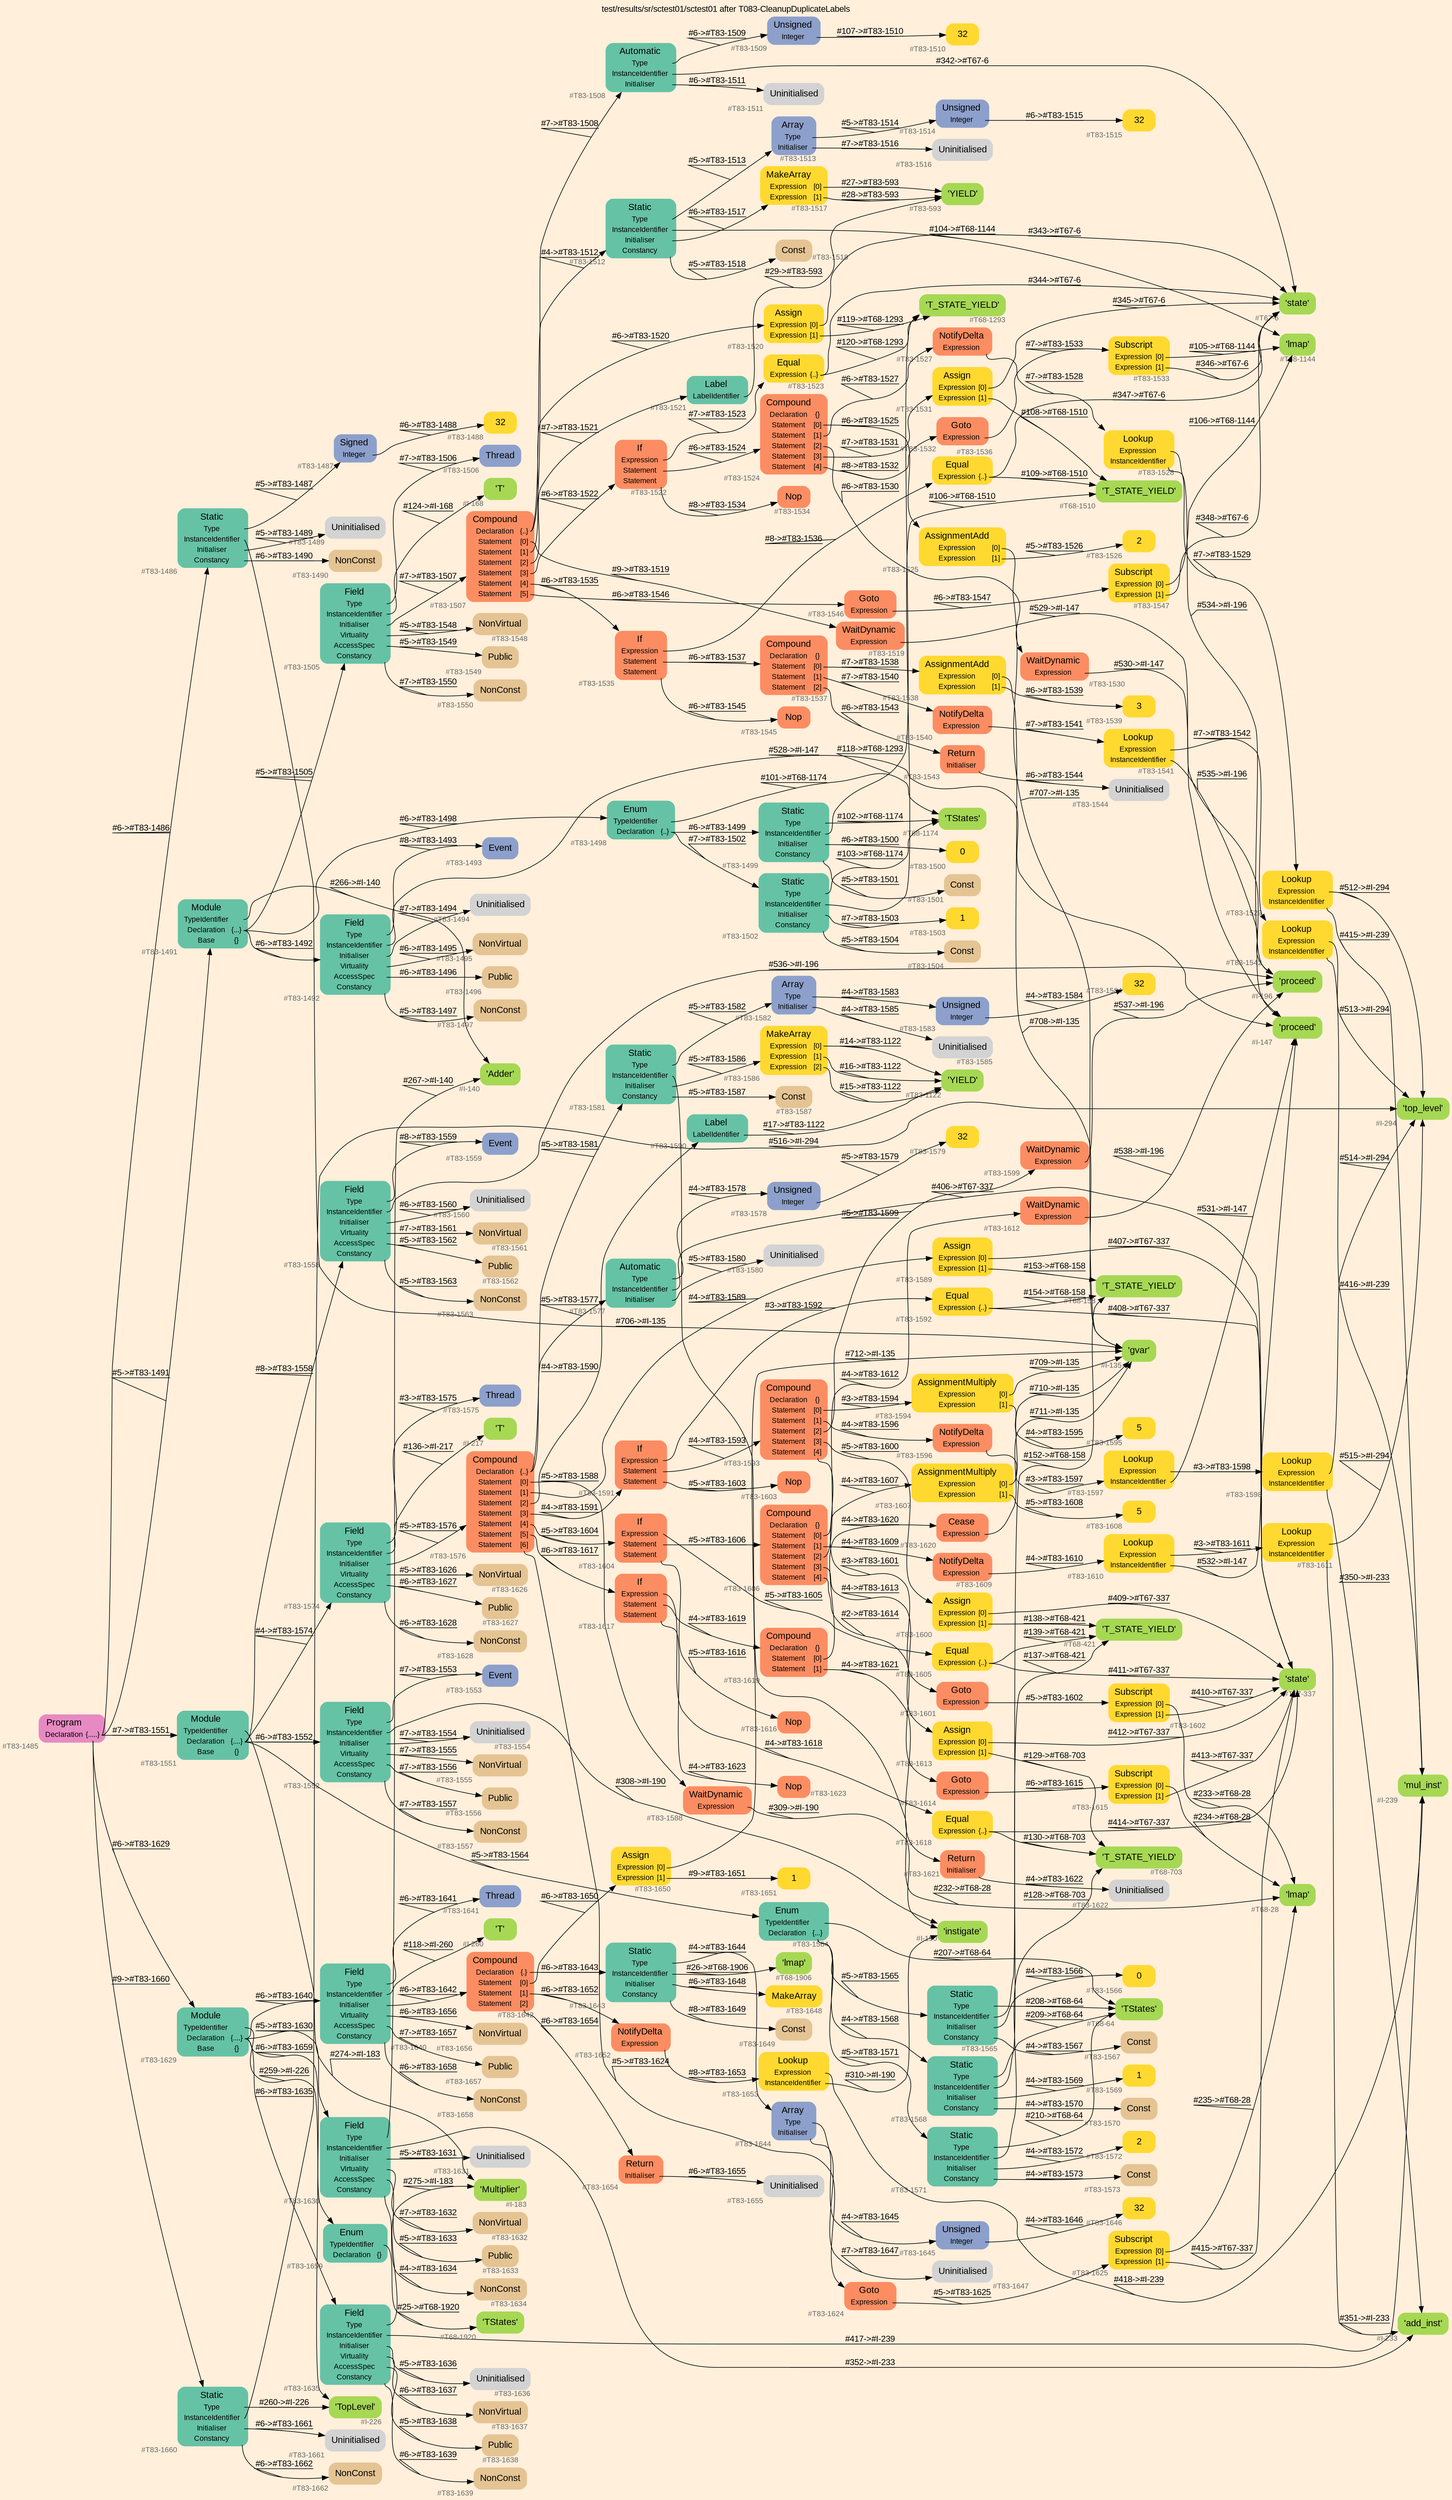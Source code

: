 digraph "test/results/sr/sctest01/sctest01 after T083-CleanupDuplicateLabels" {
label = "test/results/sr/sctest01/sctest01 after T083-CleanupDuplicateLabels"
labelloc = t
graph [
    rankdir = "LR"
    ranksep = 0.3
    bgcolor = antiquewhite1
    color = black
    fontcolor = black
    fontname = "Arial"
];
node [
    fontname = "Arial"
];
edge [
    fontname = "Arial"
];

// -------------------- node figure --------------------
// -------- block #T83-1485 ----------
"#T83-1485" [
    fillcolor = "/set28/4"
    xlabel = "#T83-1485"
    fontsize = "12"
    fontcolor = grey40
    shape = "plaintext"
    label = <<TABLE BORDER="0" CELLBORDER="0" CELLSPACING="0">
     <TR><TD><FONT COLOR="black" POINT-SIZE="15">Program</FONT></TD></TR>
     <TR><TD><FONT COLOR="black" POINT-SIZE="12">Declaration</FONT></TD><TD PORT="port0"><FONT COLOR="black" POINT-SIZE="12">{.....}</FONT></TD></TR>
    </TABLE>>
    style = "rounded,filled"
];

// -------- block #T83-1486 ----------
"#T83-1486" [
    fillcolor = "/set28/1"
    xlabel = "#T83-1486"
    fontsize = "12"
    fontcolor = grey40
    shape = "plaintext"
    label = <<TABLE BORDER="0" CELLBORDER="0" CELLSPACING="0">
     <TR><TD><FONT COLOR="black" POINT-SIZE="15">Static</FONT></TD></TR>
     <TR><TD><FONT COLOR="black" POINT-SIZE="12">Type</FONT></TD><TD PORT="port0"></TD></TR>
     <TR><TD><FONT COLOR="black" POINT-SIZE="12">InstanceIdentifier</FONT></TD><TD PORT="port1"></TD></TR>
     <TR><TD><FONT COLOR="black" POINT-SIZE="12">Initialiser</FONT></TD><TD PORT="port2"></TD></TR>
     <TR><TD><FONT COLOR="black" POINT-SIZE="12">Constancy</FONT></TD><TD PORT="port3"></TD></TR>
    </TABLE>>
    style = "rounded,filled"
];

// -------- block #T83-1487 ----------
"#T83-1487" [
    fillcolor = "/set28/3"
    xlabel = "#T83-1487"
    fontsize = "12"
    fontcolor = grey40
    shape = "plaintext"
    label = <<TABLE BORDER="0" CELLBORDER="0" CELLSPACING="0">
     <TR><TD><FONT COLOR="black" POINT-SIZE="15">Signed</FONT></TD></TR>
     <TR><TD><FONT COLOR="black" POINT-SIZE="12">Integer</FONT></TD><TD PORT="port0"></TD></TR>
    </TABLE>>
    style = "rounded,filled"
];

// -------- block #T83-1488 ----------
"#T83-1488" [
    fillcolor = "/set28/6"
    xlabel = "#T83-1488"
    fontsize = "12"
    fontcolor = grey40
    shape = "plaintext"
    label = <<TABLE BORDER="0" CELLBORDER="0" CELLSPACING="0">
     <TR><TD><FONT COLOR="black" POINT-SIZE="15">32</FONT></TD></TR>
    </TABLE>>
    style = "rounded,filled"
];

// -------- block #I-135 ----------
"#I-135" [
    fillcolor = "/set28/5"
    xlabel = "#I-135"
    fontsize = "12"
    fontcolor = grey40
    shape = "plaintext"
    label = <<TABLE BORDER="0" CELLBORDER="0" CELLSPACING="0">
     <TR><TD><FONT COLOR="black" POINT-SIZE="15">'gvar'</FONT></TD></TR>
    </TABLE>>
    style = "rounded,filled"
];

// -------- block #T83-1489 ----------
"#T83-1489" [
    xlabel = "#T83-1489"
    fontsize = "12"
    fontcolor = grey40
    shape = "plaintext"
    label = <<TABLE BORDER="0" CELLBORDER="0" CELLSPACING="0">
     <TR><TD><FONT COLOR="black" POINT-SIZE="15">Uninitialised</FONT></TD></TR>
    </TABLE>>
    style = "rounded,filled"
];

// -------- block #T83-1490 ----------
"#T83-1490" [
    fillcolor = "/set28/7"
    xlabel = "#T83-1490"
    fontsize = "12"
    fontcolor = grey40
    shape = "plaintext"
    label = <<TABLE BORDER="0" CELLBORDER="0" CELLSPACING="0">
     <TR><TD><FONT COLOR="black" POINT-SIZE="15">NonConst</FONT></TD></TR>
    </TABLE>>
    style = "rounded,filled"
];

// -------- block #T83-1491 ----------
"#T83-1491" [
    fillcolor = "/set28/1"
    xlabel = "#T83-1491"
    fontsize = "12"
    fontcolor = grey40
    shape = "plaintext"
    label = <<TABLE BORDER="0" CELLBORDER="0" CELLSPACING="0">
     <TR><TD><FONT COLOR="black" POINT-SIZE="15">Module</FONT></TD></TR>
     <TR><TD><FONT COLOR="black" POINT-SIZE="12">TypeIdentifier</FONT></TD><TD PORT="port0"></TD></TR>
     <TR><TD><FONT COLOR="black" POINT-SIZE="12">Declaration</FONT></TD><TD PORT="port1"><FONT COLOR="black" POINT-SIZE="12">{...}</FONT></TD></TR>
     <TR><TD><FONT COLOR="black" POINT-SIZE="12">Base</FONT></TD><TD PORT="port2"><FONT COLOR="black" POINT-SIZE="12">{}</FONT></TD></TR>
    </TABLE>>
    style = "rounded,filled"
];

// -------- block #I-140 ----------
"#I-140" [
    fillcolor = "/set28/5"
    xlabel = "#I-140"
    fontsize = "12"
    fontcolor = grey40
    shape = "plaintext"
    label = <<TABLE BORDER="0" CELLBORDER="0" CELLSPACING="0">
     <TR><TD><FONT COLOR="black" POINT-SIZE="15">'Adder'</FONT></TD></TR>
    </TABLE>>
    style = "rounded,filled"
];

// -------- block #T83-1492 ----------
"#T83-1492" [
    fillcolor = "/set28/1"
    xlabel = "#T83-1492"
    fontsize = "12"
    fontcolor = grey40
    shape = "plaintext"
    label = <<TABLE BORDER="0" CELLBORDER="0" CELLSPACING="0">
     <TR><TD><FONT COLOR="black" POINT-SIZE="15">Field</FONT></TD></TR>
     <TR><TD><FONT COLOR="black" POINT-SIZE="12">Type</FONT></TD><TD PORT="port0"></TD></TR>
     <TR><TD><FONT COLOR="black" POINT-SIZE="12">InstanceIdentifier</FONT></TD><TD PORT="port1"></TD></TR>
     <TR><TD><FONT COLOR="black" POINT-SIZE="12">Initialiser</FONT></TD><TD PORT="port2"></TD></TR>
     <TR><TD><FONT COLOR="black" POINT-SIZE="12">Virtuality</FONT></TD><TD PORT="port3"></TD></TR>
     <TR><TD><FONT COLOR="black" POINT-SIZE="12">AccessSpec</FONT></TD><TD PORT="port4"></TD></TR>
     <TR><TD><FONT COLOR="black" POINT-SIZE="12">Constancy</FONT></TD><TD PORT="port5"></TD></TR>
    </TABLE>>
    style = "rounded,filled"
];

// -------- block #T83-1493 ----------
"#T83-1493" [
    fillcolor = "/set28/3"
    xlabel = "#T83-1493"
    fontsize = "12"
    fontcolor = grey40
    shape = "plaintext"
    label = <<TABLE BORDER="0" CELLBORDER="0" CELLSPACING="0">
     <TR><TD><FONT COLOR="black" POINT-SIZE="15">Event</FONT></TD></TR>
    </TABLE>>
    style = "rounded,filled"
];

// -------- block #I-147 ----------
"#I-147" [
    fillcolor = "/set28/5"
    xlabel = "#I-147"
    fontsize = "12"
    fontcolor = grey40
    shape = "plaintext"
    label = <<TABLE BORDER="0" CELLBORDER="0" CELLSPACING="0">
     <TR><TD><FONT COLOR="black" POINT-SIZE="15">'proceed'</FONT></TD></TR>
    </TABLE>>
    style = "rounded,filled"
];

// -------- block #T83-1494 ----------
"#T83-1494" [
    xlabel = "#T83-1494"
    fontsize = "12"
    fontcolor = grey40
    shape = "plaintext"
    label = <<TABLE BORDER="0" CELLBORDER="0" CELLSPACING="0">
     <TR><TD><FONT COLOR="black" POINT-SIZE="15">Uninitialised</FONT></TD></TR>
    </TABLE>>
    style = "rounded,filled"
];

// -------- block #T83-1495 ----------
"#T83-1495" [
    fillcolor = "/set28/7"
    xlabel = "#T83-1495"
    fontsize = "12"
    fontcolor = grey40
    shape = "plaintext"
    label = <<TABLE BORDER="0" CELLBORDER="0" CELLSPACING="0">
     <TR><TD><FONT COLOR="black" POINT-SIZE="15">NonVirtual</FONT></TD></TR>
    </TABLE>>
    style = "rounded,filled"
];

// -------- block #T83-1496 ----------
"#T83-1496" [
    fillcolor = "/set28/7"
    xlabel = "#T83-1496"
    fontsize = "12"
    fontcolor = grey40
    shape = "plaintext"
    label = <<TABLE BORDER="0" CELLBORDER="0" CELLSPACING="0">
     <TR><TD><FONT COLOR="black" POINT-SIZE="15">Public</FONT></TD></TR>
    </TABLE>>
    style = "rounded,filled"
];

// -------- block #T83-1497 ----------
"#T83-1497" [
    fillcolor = "/set28/7"
    xlabel = "#T83-1497"
    fontsize = "12"
    fontcolor = grey40
    shape = "plaintext"
    label = <<TABLE BORDER="0" CELLBORDER="0" CELLSPACING="0">
     <TR><TD><FONT COLOR="black" POINT-SIZE="15">NonConst</FONT></TD></TR>
    </TABLE>>
    style = "rounded,filled"
];

// -------- block #T83-1498 ----------
"#T83-1498" [
    fillcolor = "/set28/1"
    xlabel = "#T83-1498"
    fontsize = "12"
    fontcolor = grey40
    shape = "plaintext"
    label = <<TABLE BORDER="0" CELLBORDER="0" CELLSPACING="0">
     <TR><TD><FONT COLOR="black" POINT-SIZE="15">Enum</FONT></TD></TR>
     <TR><TD><FONT COLOR="black" POINT-SIZE="12">TypeIdentifier</FONT></TD><TD PORT="port0"></TD></TR>
     <TR><TD><FONT COLOR="black" POINT-SIZE="12">Declaration</FONT></TD><TD PORT="port1"><FONT COLOR="black" POINT-SIZE="12">{..}</FONT></TD></TR>
    </TABLE>>
    style = "rounded,filled"
];

// -------- block #T68-1174 ----------
"#T68-1174" [
    fillcolor = "/set28/5"
    xlabel = "#T68-1174"
    fontsize = "12"
    fontcolor = grey40
    shape = "plaintext"
    label = <<TABLE BORDER="0" CELLBORDER="0" CELLSPACING="0">
     <TR><TD><FONT COLOR="black" POINT-SIZE="15">'TStates'</FONT></TD></TR>
    </TABLE>>
    style = "rounded,filled"
];

// -------- block #T83-1499 ----------
"#T83-1499" [
    fillcolor = "/set28/1"
    xlabel = "#T83-1499"
    fontsize = "12"
    fontcolor = grey40
    shape = "plaintext"
    label = <<TABLE BORDER="0" CELLBORDER="0" CELLSPACING="0">
     <TR><TD><FONT COLOR="black" POINT-SIZE="15">Static</FONT></TD></TR>
     <TR><TD><FONT COLOR="black" POINT-SIZE="12">Type</FONT></TD><TD PORT="port0"></TD></TR>
     <TR><TD><FONT COLOR="black" POINT-SIZE="12">InstanceIdentifier</FONT></TD><TD PORT="port1"></TD></TR>
     <TR><TD><FONT COLOR="black" POINT-SIZE="12">Initialiser</FONT></TD><TD PORT="port2"></TD></TR>
     <TR><TD><FONT COLOR="black" POINT-SIZE="12">Constancy</FONT></TD><TD PORT="port3"></TD></TR>
    </TABLE>>
    style = "rounded,filled"
];

// -------- block #T68-1293 ----------
"#T68-1293" [
    fillcolor = "/set28/5"
    xlabel = "#T68-1293"
    fontsize = "12"
    fontcolor = grey40
    shape = "plaintext"
    label = <<TABLE BORDER="0" CELLBORDER="0" CELLSPACING="0">
     <TR><TD><FONT COLOR="black" POINT-SIZE="15">'T_STATE_YIELD'</FONT></TD></TR>
    </TABLE>>
    style = "rounded,filled"
];

// -------- block #T83-1500 ----------
"#T83-1500" [
    fillcolor = "/set28/6"
    xlabel = "#T83-1500"
    fontsize = "12"
    fontcolor = grey40
    shape = "plaintext"
    label = <<TABLE BORDER="0" CELLBORDER="0" CELLSPACING="0">
     <TR><TD><FONT COLOR="black" POINT-SIZE="15">0</FONT></TD></TR>
    </TABLE>>
    style = "rounded,filled"
];

// -------- block #T83-1501 ----------
"#T83-1501" [
    fillcolor = "/set28/7"
    xlabel = "#T83-1501"
    fontsize = "12"
    fontcolor = grey40
    shape = "plaintext"
    label = <<TABLE BORDER="0" CELLBORDER="0" CELLSPACING="0">
     <TR><TD><FONT COLOR="black" POINT-SIZE="15">Const</FONT></TD></TR>
    </TABLE>>
    style = "rounded,filled"
];

// -------- block #T83-1502 ----------
"#T83-1502" [
    fillcolor = "/set28/1"
    xlabel = "#T83-1502"
    fontsize = "12"
    fontcolor = grey40
    shape = "plaintext"
    label = <<TABLE BORDER="0" CELLBORDER="0" CELLSPACING="0">
     <TR><TD><FONT COLOR="black" POINT-SIZE="15">Static</FONT></TD></TR>
     <TR><TD><FONT COLOR="black" POINT-SIZE="12">Type</FONT></TD><TD PORT="port0"></TD></TR>
     <TR><TD><FONT COLOR="black" POINT-SIZE="12">InstanceIdentifier</FONT></TD><TD PORT="port1"></TD></TR>
     <TR><TD><FONT COLOR="black" POINT-SIZE="12">Initialiser</FONT></TD><TD PORT="port2"></TD></TR>
     <TR><TD><FONT COLOR="black" POINT-SIZE="12">Constancy</FONT></TD><TD PORT="port3"></TD></TR>
    </TABLE>>
    style = "rounded,filled"
];

// -------- block #T68-1510 ----------
"#T68-1510" [
    fillcolor = "/set28/5"
    xlabel = "#T68-1510"
    fontsize = "12"
    fontcolor = grey40
    shape = "plaintext"
    label = <<TABLE BORDER="0" CELLBORDER="0" CELLSPACING="0">
     <TR><TD><FONT COLOR="black" POINT-SIZE="15">'T_STATE_YIELD'</FONT></TD></TR>
    </TABLE>>
    style = "rounded,filled"
];

// -------- block #T83-1503 ----------
"#T83-1503" [
    fillcolor = "/set28/6"
    xlabel = "#T83-1503"
    fontsize = "12"
    fontcolor = grey40
    shape = "plaintext"
    label = <<TABLE BORDER="0" CELLBORDER="0" CELLSPACING="0">
     <TR><TD><FONT COLOR="black" POINT-SIZE="15">1</FONT></TD></TR>
    </TABLE>>
    style = "rounded,filled"
];

// -------- block #T83-1504 ----------
"#T83-1504" [
    fillcolor = "/set28/7"
    xlabel = "#T83-1504"
    fontsize = "12"
    fontcolor = grey40
    shape = "plaintext"
    label = <<TABLE BORDER="0" CELLBORDER="0" CELLSPACING="0">
     <TR><TD><FONT COLOR="black" POINT-SIZE="15">Const</FONT></TD></TR>
    </TABLE>>
    style = "rounded,filled"
];

// -------- block #T83-1505 ----------
"#T83-1505" [
    fillcolor = "/set28/1"
    xlabel = "#T83-1505"
    fontsize = "12"
    fontcolor = grey40
    shape = "plaintext"
    label = <<TABLE BORDER="0" CELLBORDER="0" CELLSPACING="0">
     <TR><TD><FONT COLOR="black" POINT-SIZE="15">Field</FONT></TD></TR>
     <TR><TD><FONT COLOR="black" POINT-SIZE="12">Type</FONT></TD><TD PORT="port0"></TD></TR>
     <TR><TD><FONT COLOR="black" POINT-SIZE="12">InstanceIdentifier</FONT></TD><TD PORT="port1"></TD></TR>
     <TR><TD><FONT COLOR="black" POINT-SIZE="12">Initialiser</FONT></TD><TD PORT="port2"></TD></TR>
     <TR><TD><FONT COLOR="black" POINT-SIZE="12">Virtuality</FONT></TD><TD PORT="port3"></TD></TR>
     <TR><TD><FONT COLOR="black" POINT-SIZE="12">AccessSpec</FONT></TD><TD PORT="port4"></TD></TR>
     <TR><TD><FONT COLOR="black" POINT-SIZE="12">Constancy</FONT></TD><TD PORT="port5"></TD></TR>
    </TABLE>>
    style = "rounded,filled"
];

// -------- block #T83-1506 ----------
"#T83-1506" [
    fillcolor = "/set28/3"
    xlabel = "#T83-1506"
    fontsize = "12"
    fontcolor = grey40
    shape = "plaintext"
    label = <<TABLE BORDER="0" CELLBORDER="0" CELLSPACING="0">
     <TR><TD><FONT COLOR="black" POINT-SIZE="15">Thread</FONT></TD></TR>
    </TABLE>>
    style = "rounded,filled"
];

// -------- block #I-168 ----------
"#I-168" [
    fillcolor = "/set28/5"
    xlabel = "#I-168"
    fontsize = "12"
    fontcolor = grey40
    shape = "plaintext"
    label = <<TABLE BORDER="0" CELLBORDER="0" CELLSPACING="0">
     <TR><TD><FONT COLOR="black" POINT-SIZE="15">'T'</FONT></TD></TR>
    </TABLE>>
    style = "rounded,filled"
];

// -------- block #T83-1507 ----------
"#T83-1507" [
    fillcolor = "/set28/2"
    xlabel = "#T83-1507"
    fontsize = "12"
    fontcolor = grey40
    shape = "plaintext"
    label = <<TABLE BORDER="0" CELLBORDER="0" CELLSPACING="0">
     <TR><TD><FONT COLOR="black" POINT-SIZE="15">Compound</FONT></TD></TR>
     <TR><TD><FONT COLOR="black" POINT-SIZE="12">Declaration</FONT></TD><TD PORT="port0"><FONT COLOR="black" POINT-SIZE="12">{..}</FONT></TD></TR>
     <TR><TD><FONT COLOR="black" POINT-SIZE="12">Statement</FONT></TD><TD PORT="port1"><FONT COLOR="black" POINT-SIZE="12">[0]</FONT></TD></TR>
     <TR><TD><FONT COLOR="black" POINT-SIZE="12">Statement</FONT></TD><TD PORT="port2"><FONT COLOR="black" POINT-SIZE="12">[1]</FONT></TD></TR>
     <TR><TD><FONT COLOR="black" POINT-SIZE="12">Statement</FONT></TD><TD PORT="port3"><FONT COLOR="black" POINT-SIZE="12">[2]</FONT></TD></TR>
     <TR><TD><FONT COLOR="black" POINT-SIZE="12">Statement</FONT></TD><TD PORT="port4"><FONT COLOR="black" POINT-SIZE="12">[3]</FONT></TD></TR>
     <TR><TD><FONT COLOR="black" POINT-SIZE="12">Statement</FONT></TD><TD PORT="port5"><FONT COLOR="black" POINT-SIZE="12">[4]</FONT></TD></TR>
     <TR><TD><FONT COLOR="black" POINT-SIZE="12">Statement</FONT></TD><TD PORT="port6"><FONT COLOR="black" POINT-SIZE="12">[5]</FONT></TD></TR>
    </TABLE>>
    style = "rounded,filled"
];

// -------- block #T83-1508 ----------
"#T83-1508" [
    fillcolor = "/set28/1"
    xlabel = "#T83-1508"
    fontsize = "12"
    fontcolor = grey40
    shape = "plaintext"
    label = <<TABLE BORDER="0" CELLBORDER="0" CELLSPACING="0">
     <TR><TD><FONT COLOR="black" POINT-SIZE="15">Automatic</FONT></TD></TR>
     <TR><TD><FONT COLOR="black" POINT-SIZE="12">Type</FONT></TD><TD PORT="port0"></TD></TR>
     <TR><TD><FONT COLOR="black" POINT-SIZE="12">InstanceIdentifier</FONT></TD><TD PORT="port1"></TD></TR>
     <TR><TD><FONT COLOR="black" POINT-SIZE="12">Initialiser</FONT></TD><TD PORT="port2"></TD></TR>
    </TABLE>>
    style = "rounded,filled"
];

// -------- block #T83-1509 ----------
"#T83-1509" [
    fillcolor = "/set28/3"
    xlabel = "#T83-1509"
    fontsize = "12"
    fontcolor = grey40
    shape = "plaintext"
    label = <<TABLE BORDER="0" CELLBORDER="0" CELLSPACING="0">
     <TR><TD><FONT COLOR="black" POINT-SIZE="15">Unsigned</FONT></TD></TR>
     <TR><TD><FONT COLOR="black" POINT-SIZE="12">Integer</FONT></TD><TD PORT="port0"></TD></TR>
    </TABLE>>
    style = "rounded,filled"
];

// -------- block #T83-1510 ----------
"#T83-1510" [
    fillcolor = "/set28/6"
    xlabel = "#T83-1510"
    fontsize = "12"
    fontcolor = grey40
    shape = "plaintext"
    label = <<TABLE BORDER="0" CELLBORDER="0" CELLSPACING="0">
     <TR><TD><FONT COLOR="black" POINT-SIZE="15">32</FONT></TD></TR>
    </TABLE>>
    style = "rounded,filled"
];

// -------- block #T67-6 ----------
"#T67-6" [
    fillcolor = "/set28/5"
    xlabel = "#T67-6"
    fontsize = "12"
    fontcolor = grey40
    shape = "plaintext"
    label = <<TABLE BORDER="0" CELLBORDER="0" CELLSPACING="0">
     <TR><TD><FONT COLOR="black" POINT-SIZE="15">'state'</FONT></TD></TR>
    </TABLE>>
    style = "rounded,filled"
];

// -------- block #T83-1511 ----------
"#T83-1511" [
    xlabel = "#T83-1511"
    fontsize = "12"
    fontcolor = grey40
    shape = "plaintext"
    label = <<TABLE BORDER="0" CELLBORDER="0" CELLSPACING="0">
     <TR><TD><FONT COLOR="black" POINT-SIZE="15">Uninitialised</FONT></TD></TR>
    </TABLE>>
    style = "rounded,filled"
];

// -------- block #T83-1512 ----------
"#T83-1512" [
    fillcolor = "/set28/1"
    xlabel = "#T83-1512"
    fontsize = "12"
    fontcolor = grey40
    shape = "plaintext"
    label = <<TABLE BORDER="0" CELLBORDER="0" CELLSPACING="0">
     <TR><TD><FONT COLOR="black" POINT-SIZE="15">Static</FONT></TD></TR>
     <TR><TD><FONT COLOR="black" POINT-SIZE="12">Type</FONT></TD><TD PORT="port0"></TD></TR>
     <TR><TD><FONT COLOR="black" POINT-SIZE="12">InstanceIdentifier</FONT></TD><TD PORT="port1"></TD></TR>
     <TR><TD><FONT COLOR="black" POINT-SIZE="12">Initialiser</FONT></TD><TD PORT="port2"></TD></TR>
     <TR><TD><FONT COLOR="black" POINT-SIZE="12">Constancy</FONT></TD><TD PORT="port3"></TD></TR>
    </TABLE>>
    style = "rounded,filled"
];

// -------- block #T83-1513 ----------
"#T83-1513" [
    fillcolor = "/set28/3"
    xlabel = "#T83-1513"
    fontsize = "12"
    fontcolor = grey40
    shape = "plaintext"
    label = <<TABLE BORDER="0" CELLBORDER="0" CELLSPACING="0">
     <TR><TD><FONT COLOR="black" POINT-SIZE="15">Array</FONT></TD></TR>
     <TR><TD><FONT COLOR="black" POINT-SIZE="12">Type</FONT></TD><TD PORT="port0"></TD></TR>
     <TR><TD><FONT COLOR="black" POINT-SIZE="12">Initialiser</FONT></TD><TD PORT="port1"></TD></TR>
    </TABLE>>
    style = "rounded,filled"
];

// -------- block #T83-1514 ----------
"#T83-1514" [
    fillcolor = "/set28/3"
    xlabel = "#T83-1514"
    fontsize = "12"
    fontcolor = grey40
    shape = "plaintext"
    label = <<TABLE BORDER="0" CELLBORDER="0" CELLSPACING="0">
     <TR><TD><FONT COLOR="black" POINT-SIZE="15">Unsigned</FONT></TD></TR>
     <TR><TD><FONT COLOR="black" POINT-SIZE="12">Integer</FONT></TD><TD PORT="port0"></TD></TR>
    </TABLE>>
    style = "rounded,filled"
];

// -------- block #T83-1515 ----------
"#T83-1515" [
    fillcolor = "/set28/6"
    xlabel = "#T83-1515"
    fontsize = "12"
    fontcolor = grey40
    shape = "plaintext"
    label = <<TABLE BORDER="0" CELLBORDER="0" CELLSPACING="0">
     <TR><TD><FONT COLOR="black" POINT-SIZE="15">32</FONT></TD></TR>
    </TABLE>>
    style = "rounded,filled"
];

// -------- block #T83-1516 ----------
"#T83-1516" [
    xlabel = "#T83-1516"
    fontsize = "12"
    fontcolor = grey40
    shape = "plaintext"
    label = <<TABLE BORDER="0" CELLBORDER="0" CELLSPACING="0">
     <TR><TD><FONT COLOR="black" POINT-SIZE="15">Uninitialised</FONT></TD></TR>
    </TABLE>>
    style = "rounded,filled"
];

// -------- block #T68-1144 ----------
"#T68-1144" [
    fillcolor = "/set28/5"
    xlabel = "#T68-1144"
    fontsize = "12"
    fontcolor = grey40
    shape = "plaintext"
    label = <<TABLE BORDER="0" CELLBORDER="0" CELLSPACING="0">
     <TR><TD><FONT COLOR="black" POINT-SIZE="15">'lmap'</FONT></TD></TR>
    </TABLE>>
    style = "rounded,filled"
];

// -------- block #T83-1517 ----------
"#T83-1517" [
    fillcolor = "/set28/6"
    xlabel = "#T83-1517"
    fontsize = "12"
    fontcolor = grey40
    shape = "plaintext"
    label = <<TABLE BORDER="0" CELLBORDER="0" CELLSPACING="0">
     <TR><TD><FONT COLOR="black" POINT-SIZE="15">MakeArray</FONT></TD></TR>
     <TR><TD><FONT COLOR="black" POINT-SIZE="12">Expression</FONT></TD><TD PORT="port0"><FONT COLOR="black" POINT-SIZE="12">[0]</FONT></TD></TR>
     <TR><TD><FONT COLOR="black" POINT-SIZE="12">Expression</FONT></TD><TD PORT="port1"><FONT COLOR="black" POINT-SIZE="12">[1]</FONT></TD></TR>
    </TABLE>>
    style = "rounded,filled"
];

// -------- block #T83-593 ----------
"#T83-593" [
    fillcolor = "/set28/5"
    xlabel = "#T83-593"
    fontsize = "12"
    fontcolor = grey40
    shape = "plaintext"
    label = <<TABLE BORDER="0" CELLBORDER="0" CELLSPACING="0">
     <TR><TD><FONT COLOR="black" POINT-SIZE="15">'YIELD'</FONT></TD></TR>
    </TABLE>>
    style = "rounded,filled"
];

// -------- block #T83-1518 ----------
"#T83-1518" [
    fillcolor = "/set28/7"
    xlabel = "#T83-1518"
    fontsize = "12"
    fontcolor = grey40
    shape = "plaintext"
    label = <<TABLE BORDER="0" CELLBORDER="0" CELLSPACING="0">
     <TR><TD><FONT COLOR="black" POINT-SIZE="15">Const</FONT></TD></TR>
    </TABLE>>
    style = "rounded,filled"
];

// -------- block #T83-1519 ----------
"#T83-1519" [
    fillcolor = "/set28/2"
    xlabel = "#T83-1519"
    fontsize = "12"
    fontcolor = grey40
    shape = "plaintext"
    label = <<TABLE BORDER="0" CELLBORDER="0" CELLSPACING="0">
     <TR><TD><FONT COLOR="black" POINT-SIZE="15">WaitDynamic</FONT></TD></TR>
     <TR><TD><FONT COLOR="black" POINT-SIZE="12">Expression</FONT></TD><TD PORT="port0"></TD></TR>
    </TABLE>>
    style = "rounded,filled"
];

// -------- block #T83-1520 ----------
"#T83-1520" [
    fillcolor = "/set28/6"
    xlabel = "#T83-1520"
    fontsize = "12"
    fontcolor = grey40
    shape = "plaintext"
    label = <<TABLE BORDER="0" CELLBORDER="0" CELLSPACING="0">
     <TR><TD><FONT COLOR="black" POINT-SIZE="15">Assign</FONT></TD></TR>
     <TR><TD><FONT COLOR="black" POINT-SIZE="12">Expression</FONT></TD><TD PORT="port0"><FONT COLOR="black" POINT-SIZE="12">[0]</FONT></TD></TR>
     <TR><TD><FONT COLOR="black" POINT-SIZE="12">Expression</FONT></TD><TD PORT="port1"><FONT COLOR="black" POINT-SIZE="12">[1]</FONT></TD></TR>
    </TABLE>>
    style = "rounded,filled"
];

// -------- block #T83-1521 ----------
"#T83-1521" [
    fillcolor = "/set28/1"
    xlabel = "#T83-1521"
    fontsize = "12"
    fontcolor = grey40
    shape = "plaintext"
    label = <<TABLE BORDER="0" CELLBORDER="0" CELLSPACING="0">
     <TR><TD><FONT COLOR="black" POINT-SIZE="15">Label</FONT></TD></TR>
     <TR><TD><FONT COLOR="black" POINT-SIZE="12">LabelIdentifier</FONT></TD><TD PORT="port0"></TD></TR>
    </TABLE>>
    style = "rounded,filled"
];

// -------- block #T83-1522 ----------
"#T83-1522" [
    fillcolor = "/set28/2"
    xlabel = "#T83-1522"
    fontsize = "12"
    fontcolor = grey40
    shape = "plaintext"
    label = <<TABLE BORDER="0" CELLBORDER="0" CELLSPACING="0">
     <TR><TD><FONT COLOR="black" POINT-SIZE="15">If</FONT></TD></TR>
     <TR><TD><FONT COLOR="black" POINT-SIZE="12">Expression</FONT></TD><TD PORT="port0"></TD></TR>
     <TR><TD><FONT COLOR="black" POINT-SIZE="12">Statement</FONT></TD><TD PORT="port1"></TD></TR>
     <TR><TD><FONT COLOR="black" POINT-SIZE="12">Statement</FONT></TD><TD PORT="port2"></TD></TR>
    </TABLE>>
    style = "rounded,filled"
];

// -------- block #T83-1523 ----------
"#T83-1523" [
    fillcolor = "/set28/6"
    xlabel = "#T83-1523"
    fontsize = "12"
    fontcolor = grey40
    shape = "plaintext"
    label = <<TABLE BORDER="0" CELLBORDER="0" CELLSPACING="0">
     <TR><TD><FONT COLOR="black" POINT-SIZE="15">Equal</FONT></TD></TR>
     <TR><TD><FONT COLOR="black" POINT-SIZE="12">Expression</FONT></TD><TD PORT="port0"><FONT COLOR="black" POINT-SIZE="12">{..}</FONT></TD></TR>
    </TABLE>>
    style = "rounded,filled"
];

// -------- block #T83-1524 ----------
"#T83-1524" [
    fillcolor = "/set28/2"
    xlabel = "#T83-1524"
    fontsize = "12"
    fontcolor = grey40
    shape = "plaintext"
    label = <<TABLE BORDER="0" CELLBORDER="0" CELLSPACING="0">
     <TR><TD><FONT COLOR="black" POINT-SIZE="15">Compound</FONT></TD></TR>
     <TR><TD><FONT COLOR="black" POINT-SIZE="12">Declaration</FONT></TD><TD PORT="port0"><FONT COLOR="black" POINT-SIZE="12">{}</FONT></TD></TR>
     <TR><TD><FONT COLOR="black" POINT-SIZE="12">Statement</FONT></TD><TD PORT="port1"><FONT COLOR="black" POINT-SIZE="12">[0]</FONT></TD></TR>
     <TR><TD><FONT COLOR="black" POINT-SIZE="12">Statement</FONT></TD><TD PORT="port2"><FONT COLOR="black" POINT-SIZE="12">[1]</FONT></TD></TR>
     <TR><TD><FONT COLOR="black" POINT-SIZE="12">Statement</FONT></TD><TD PORT="port3"><FONT COLOR="black" POINT-SIZE="12">[2]</FONT></TD></TR>
     <TR><TD><FONT COLOR="black" POINT-SIZE="12">Statement</FONT></TD><TD PORT="port4"><FONT COLOR="black" POINT-SIZE="12">[3]</FONT></TD></TR>
     <TR><TD><FONT COLOR="black" POINT-SIZE="12">Statement</FONT></TD><TD PORT="port5"><FONT COLOR="black" POINT-SIZE="12">[4]</FONT></TD></TR>
    </TABLE>>
    style = "rounded,filled"
];

// -------- block #T83-1525 ----------
"#T83-1525" [
    fillcolor = "/set28/6"
    xlabel = "#T83-1525"
    fontsize = "12"
    fontcolor = grey40
    shape = "plaintext"
    label = <<TABLE BORDER="0" CELLBORDER="0" CELLSPACING="0">
     <TR><TD><FONT COLOR="black" POINT-SIZE="15">AssignmentAdd</FONT></TD></TR>
     <TR><TD><FONT COLOR="black" POINT-SIZE="12">Expression</FONT></TD><TD PORT="port0"><FONT COLOR="black" POINT-SIZE="12">[0]</FONT></TD></TR>
     <TR><TD><FONT COLOR="black" POINT-SIZE="12">Expression</FONT></TD><TD PORT="port1"><FONT COLOR="black" POINT-SIZE="12">[1]</FONT></TD></TR>
    </TABLE>>
    style = "rounded,filled"
];

// -------- block #T83-1526 ----------
"#T83-1526" [
    fillcolor = "/set28/6"
    xlabel = "#T83-1526"
    fontsize = "12"
    fontcolor = grey40
    shape = "plaintext"
    label = <<TABLE BORDER="0" CELLBORDER="0" CELLSPACING="0">
     <TR><TD><FONT COLOR="black" POINT-SIZE="15">2</FONT></TD></TR>
    </TABLE>>
    style = "rounded,filled"
];

// -------- block #T83-1527 ----------
"#T83-1527" [
    fillcolor = "/set28/2"
    xlabel = "#T83-1527"
    fontsize = "12"
    fontcolor = grey40
    shape = "plaintext"
    label = <<TABLE BORDER="0" CELLBORDER="0" CELLSPACING="0">
     <TR><TD><FONT COLOR="black" POINT-SIZE="15">NotifyDelta</FONT></TD></TR>
     <TR><TD><FONT COLOR="black" POINT-SIZE="12">Expression</FONT></TD><TD PORT="port0"></TD></TR>
    </TABLE>>
    style = "rounded,filled"
];

// -------- block #T83-1528 ----------
"#T83-1528" [
    fillcolor = "/set28/6"
    xlabel = "#T83-1528"
    fontsize = "12"
    fontcolor = grey40
    shape = "plaintext"
    label = <<TABLE BORDER="0" CELLBORDER="0" CELLSPACING="0">
     <TR><TD><FONT COLOR="black" POINT-SIZE="15">Lookup</FONT></TD></TR>
     <TR><TD><FONT COLOR="black" POINT-SIZE="12">Expression</FONT></TD><TD PORT="port0"></TD></TR>
     <TR><TD><FONT COLOR="black" POINT-SIZE="12">InstanceIdentifier</FONT></TD><TD PORT="port1"></TD></TR>
    </TABLE>>
    style = "rounded,filled"
];

// -------- block #T83-1529 ----------
"#T83-1529" [
    fillcolor = "/set28/6"
    xlabel = "#T83-1529"
    fontsize = "12"
    fontcolor = grey40
    shape = "plaintext"
    label = <<TABLE BORDER="0" CELLBORDER="0" CELLSPACING="0">
     <TR><TD><FONT COLOR="black" POINT-SIZE="15">Lookup</FONT></TD></TR>
     <TR><TD><FONT COLOR="black" POINT-SIZE="12">Expression</FONT></TD><TD PORT="port0"></TD></TR>
     <TR><TD><FONT COLOR="black" POINT-SIZE="12">InstanceIdentifier</FONT></TD><TD PORT="port1"></TD></TR>
    </TABLE>>
    style = "rounded,filled"
];

// -------- block #I-294 ----------
"#I-294" [
    fillcolor = "/set28/5"
    xlabel = "#I-294"
    fontsize = "12"
    fontcolor = grey40
    shape = "plaintext"
    label = <<TABLE BORDER="0" CELLBORDER="0" CELLSPACING="0">
     <TR><TD><FONT COLOR="black" POINT-SIZE="15">'top_level'</FONT></TD></TR>
    </TABLE>>
    style = "rounded,filled"
];

// -------- block #I-239 ----------
"#I-239" [
    fillcolor = "/set28/5"
    xlabel = "#I-239"
    fontsize = "12"
    fontcolor = grey40
    shape = "plaintext"
    label = <<TABLE BORDER="0" CELLBORDER="0" CELLSPACING="0">
     <TR><TD><FONT COLOR="black" POINT-SIZE="15">'mul_inst'</FONT></TD></TR>
    </TABLE>>
    style = "rounded,filled"
];

// -------- block #I-196 ----------
"#I-196" [
    fillcolor = "/set28/5"
    xlabel = "#I-196"
    fontsize = "12"
    fontcolor = grey40
    shape = "plaintext"
    label = <<TABLE BORDER="0" CELLBORDER="0" CELLSPACING="0">
     <TR><TD><FONT COLOR="black" POINT-SIZE="15">'proceed'</FONT></TD></TR>
    </TABLE>>
    style = "rounded,filled"
];

// -------- block #T83-1530 ----------
"#T83-1530" [
    fillcolor = "/set28/2"
    xlabel = "#T83-1530"
    fontsize = "12"
    fontcolor = grey40
    shape = "plaintext"
    label = <<TABLE BORDER="0" CELLBORDER="0" CELLSPACING="0">
     <TR><TD><FONT COLOR="black" POINT-SIZE="15">WaitDynamic</FONT></TD></TR>
     <TR><TD><FONT COLOR="black" POINT-SIZE="12">Expression</FONT></TD><TD PORT="port0"></TD></TR>
    </TABLE>>
    style = "rounded,filled"
];

// -------- block #T83-1531 ----------
"#T83-1531" [
    fillcolor = "/set28/6"
    xlabel = "#T83-1531"
    fontsize = "12"
    fontcolor = grey40
    shape = "plaintext"
    label = <<TABLE BORDER="0" CELLBORDER="0" CELLSPACING="0">
     <TR><TD><FONT COLOR="black" POINT-SIZE="15">Assign</FONT></TD></TR>
     <TR><TD><FONT COLOR="black" POINT-SIZE="12">Expression</FONT></TD><TD PORT="port0"><FONT COLOR="black" POINT-SIZE="12">[0]</FONT></TD></TR>
     <TR><TD><FONT COLOR="black" POINT-SIZE="12">Expression</FONT></TD><TD PORT="port1"><FONT COLOR="black" POINT-SIZE="12">[1]</FONT></TD></TR>
    </TABLE>>
    style = "rounded,filled"
];

// -------- block #T83-1532 ----------
"#T83-1532" [
    fillcolor = "/set28/2"
    xlabel = "#T83-1532"
    fontsize = "12"
    fontcolor = grey40
    shape = "plaintext"
    label = <<TABLE BORDER="0" CELLBORDER="0" CELLSPACING="0">
     <TR><TD><FONT COLOR="black" POINT-SIZE="15">Goto</FONT></TD></TR>
     <TR><TD><FONT COLOR="black" POINT-SIZE="12">Expression</FONT></TD><TD PORT="port0"></TD></TR>
    </TABLE>>
    style = "rounded,filled"
];

// -------- block #T83-1533 ----------
"#T83-1533" [
    fillcolor = "/set28/6"
    xlabel = "#T83-1533"
    fontsize = "12"
    fontcolor = grey40
    shape = "plaintext"
    label = <<TABLE BORDER="0" CELLBORDER="0" CELLSPACING="0">
     <TR><TD><FONT COLOR="black" POINT-SIZE="15">Subscript</FONT></TD></TR>
     <TR><TD><FONT COLOR="black" POINT-SIZE="12">Expression</FONT></TD><TD PORT="port0"><FONT COLOR="black" POINT-SIZE="12">[0]</FONT></TD></TR>
     <TR><TD><FONT COLOR="black" POINT-SIZE="12">Expression</FONT></TD><TD PORT="port1"><FONT COLOR="black" POINT-SIZE="12">[1]</FONT></TD></TR>
    </TABLE>>
    style = "rounded,filled"
];

// -------- block #T83-1534 ----------
"#T83-1534" [
    fillcolor = "/set28/2"
    xlabel = "#T83-1534"
    fontsize = "12"
    fontcolor = grey40
    shape = "plaintext"
    label = <<TABLE BORDER="0" CELLBORDER="0" CELLSPACING="0">
     <TR><TD><FONT COLOR="black" POINT-SIZE="15">Nop</FONT></TD></TR>
    </TABLE>>
    style = "rounded,filled"
];

// -------- block #T83-1535 ----------
"#T83-1535" [
    fillcolor = "/set28/2"
    xlabel = "#T83-1535"
    fontsize = "12"
    fontcolor = grey40
    shape = "plaintext"
    label = <<TABLE BORDER="0" CELLBORDER="0" CELLSPACING="0">
     <TR><TD><FONT COLOR="black" POINT-SIZE="15">If</FONT></TD></TR>
     <TR><TD><FONT COLOR="black" POINT-SIZE="12">Expression</FONT></TD><TD PORT="port0"></TD></TR>
     <TR><TD><FONT COLOR="black" POINT-SIZE="12">Statement</FONT></TD><TD PORT="port1"></TD></TR>
     <TR><TD><FONT COLOR="black" POINT-SIZE="12">Statement</FONT></TD><TD PORT="port2"></TD></TR>
    </TABLE>>
    style = "rounded,filled"
];

// -------- block #T83-1536 ----------
"#T83-1536" [
    fillcolor = "/set28/6"
    xlabel = "#T83-1536"
    fontsize = "12"
    fontcolor = grey40
    shape = "plaintext"
    label = <<TABLE BORDER="0" CELLBORDER="0" CELLSPACING="0">
     <TR><TD><FONT COLOR="black" POINT-SIZE="15">Equal</FONT></TD></TR>
     <TR><TD><FONT COLOR="black" POINT-SIZE="12">Expression</FONT></TD><TD PORT="port0"><FONT COLOR="black" POINT-SIZE="12">{..}</FONT></TD></TR>
    </TABLE>>
    style = "rounded,filled"
];

// -------- block #T83-1537 ----------
"#T83-1537" [
    fillcolor = "/set28/2"
    xlabel = "#T83-1537"
    fontsize = "12"
    fontcolor = grey40
    shape = "plaintext"
    label = <<TABLE BORDER="0" CELLBORDER="0" CELLSPACING="0">
     <TR><TD><FONT COLOR="black" POINT-SIZE="15">Compound</FONT></TD></TR>
     <TR><TD><FONT COLOR="black" POINT-SIZE="12">Declaration</FONT></TD><TD PORT="port0"><FONT COLOR="black" POINT-SIZE="12">{}</FONT></TD></TR>
     <TR><TD><FONT COLOR="black" POINT-SIZE="12">Statement</FONT></TD><TD PORT="port1"><FONT COLOR="black" POINT-SIZE="12">[0]</FONT></TD></TR>
     <TR><TD><FONT COLOR="black" POINT-SIZE="12">Statement</FONT></TD><TD PORT="port2"><FONT COLOR="black" POINT-SIZE="12">[1]</FONT></TD></TR>
     <TR><TD><FONT COLOR="black" POINT-SIZE="12">Statement</FONT></TD><TD PORT="port3"><FONT COLOR="black" POINT-SIZE="12">[2]</FONT></TD></TR>
    </TABLE>>
    style = "rounded,filled"
];

// -------- block #T83-1538 ----------
"#T83-1538" [
    fillcolor = "/set28/6"
    xlabel = "#T83-1538"
    fontsize = "12"
    fontcolor = grey40
    shape = "plaintext"
    label = <<TABLE BORDER="0" CELLBORDER="0" CELLSPACING="0">
     <TR><TD><FONT COLOR="black" POINT-SIZE="15">AssignmentAdd</FONT></TD></TR>
     <TR><TD><FONT COLOR="black" POINT-SIZE="12">Expression</FONT></TD><TD PORT="port0"><FONT COLOR="black" POINT-SIZE="12">[0]</FONT></TD></TR>
     <TR><TD><FONT COLOR="black" POINT-SIZE="12">Expression</FONT></TD><TD PORT="port1"><FONT COLOR="black" POINT-SIZE="12">[1]</FONT></TD></TR>
    </TABLE>>
    style = "rounded,filled"
];

// -------- block #T83-1539 ----------
"#T83-1539" [
    fillcolor = "/set28/6"
    xlabel = "#T83-1539"
    fontsize = "12"
    fontcolor = grey40
    shape = "plaintext"
    label = <<TABLE BORDER="0" CELLBORDER="0" CELLSPACING="0">
     <TR><TD><FONT COLOR="black" POINT-SIZE="15">3</FONT></TD></TR>
    </TABLE>>
    style = "rounded,filled"
];

// -------- block #T83-1540 ----------
"#T83-1540" [
    fillcolor = "/set28/2"
    xlabel = "#T83-1540"
    fontsize = "12"
    fontcolor = grey40
    shape = "plaintext"
    label = <<TABLE BORDER="0" CELLBORDER="0" CELLSPACING="0">
     <TR><TD><FONT COLOR="black" POINT-SIZE="15">NotifyDelta</FONT></TD></TR>
     <TR><TD><FONT COLOR="black" POINT-SIZE="12">Expression</FONT></TD><TD PORT="port0"></TD></TR>
    </TABLE>>
    style = "rounded,filled"
];

// -------- block #T83-1541 ----------
"#T83-1541" [
    fillcolor = "/set28/6"
    xlabel = "#T83-1541"
    fontsize = "12"
    fontcolor = grey40
    shape = "plaintext"
    label = <<TABLE BORDER="0" CELLBORDER="0" CELLSPACING="0">
     <TR><TD><FONT COLOR="black" POINT-SIZE="15">Lookup</FONT></TD></TR>
     <TR><TD><FONT COLOR="black" POINT-SIZE="12">Expression</FONT></TD><TD PORT="port0"></TD></TR>
     <TR><TD><FONT COLOR="black" POINT-SIZE="12">InstanceIdentifier</FONT></TD><TD PORT="port1"></TD></TR>
    </TABLE>>
    style = "rounded,filled"
];

// -------- block #T83-1542 ----------
"#T83-1542" [
    fillcolor = "/set28/6"
    xlabel = "#T83-1542"
    fontsize = "12"
    fontcolor = grey40
    shape = "plaintext"
    label = <<TABLE BORDER="0" CELLBORDER="0" CELLSPACING="0">
     <TR><TD><FONT COLOR="black" POINT-SIZE="15">Lookup</FONT></TD></TR>
     <TR><TD><FONT COLOR="black" POINT-SIZE="12">Expression</FONT></TD><TD PORT="port0"></TD></TR>
     <TR><TD><FONT COLOR="black" POINT-SIZE="12">InstanceIdentifier</FONT></TD><TD PORT="port1"></TD></TR>
    </TABLE>>
    style = "rounded,filled"
];

// -------- block #T83-1543 ----------
"#T83-1543" [
    fillcolor = "/set28/2"
    xlabel = "#T83-1543"
    fontsize = "12"
    fontcolor = grey40
    shape = "plaintext"
    label = <<TABLE BORDER="0" CELLBORDER="0" CELLSPACING="0">
     <TR><TD><FONT COLOR="black" POINT-SIZE="15">Return</FONT></TD></TR>
     <TR><TD><FONT COLOR="black" POINT-SIZE="12">Initialiser</FONT></TD><TD PORT="port0"></TD></TR>
    </TABLE>>
    style = "rounded,filled"
];

// -------- block #T83-1544 ----------
"#T83-1544" [
    xlabel = "#T83-1544"
    fontsize = "12"
    fontcolor = grey40
    shape = "plaintext"
    label = <<TABLE BORDER="0" CELLBORDER="0" CELLSPACING="0">
     <TR><TD><FONT COLOR="black" POINT-SIZE="15">Uninitialised</FONT></TD></TR>
    </TABLE>>
    style = "rounded,filled"
];

// -------- block #T83-1545 ----------
"#T83-1545" [
    fillcolor = "/set28/2"
    xlabel = "#T83-1545"
    fontsize = "12"
    fontcolor = grey40
    shape = "plaintext"
    label = <<TABLE BORDER="0" CELLBORDER="0" CELLSPACING="0">
     <TR><TD><FONT COLOR="black" POINT-SIZE="15">Nop</FONT></TD></TR>
    </TABLE>>
    style = "rounded,filled"
];

// -------- block #T83-1546 ----------
"#T83-1546" [
    fillcolor = "/set28/2"
    xlabel = "#T83-1546"
    fontsize = "12"
    fontcolor = grey40
    shape = "plaintext"
    label = <<TABLE BORDER="0" CELLBORDER="0" CELLSPACING="0">
     <TR><TD><FONT COLOR="black" POINT-SIZE="15">Goto</FONT></TD></TR>
     <TR><TD><FONT COLOR="black" POINT-SIZE="12">Expression</FONT></TD><TD PORT="port0"></TD></TR>
    </TABLE>>
    style = "rounded,filled"
];

// -------- block #T83-1547 ----------
"#T83-1547" [
    fillcolor = "/set28/6"
    xlabel = "#T83-1547"
    fontsize = "12"
    fontcolor = grey40
    shape = "plaintext"
    label = <<TABLE BORDER="0" CELLBORDER="0" CELLSPACING="0">
     <TR><TD><FONT COLOR="black" POINT-SIZE="15">Subscript</FONT></TD></TR>
     <TR><TD><FONT COLOR="black" POINT-SIZE="12">Expression</FONT></TD><TD PORT="port0"><FONT COLOR="black" POINT-SIZE="12">[0]</FONT></TD></TR>
     <TR><TD><FONT COLOR="black" POINT-SIZE="12">Expression</FONT></TD><TD PORT="port1"><FONT COLOR="black" POINT-SIZE="12">[1]</FONT></TD></TR>
    </TABLE>>
    style = "rounded,filled"
];

// -------- block #T83-1548 ----------
"#T83-1548" [
    fillcolor = "/set28/7"
    xlabel = "#T83-1548"
    fontsize = "12"
    fontcolor = grey40
    shape = "plaintext"
    label = <<TABLE BORDER="0" CELLBORDER="0" CELLSPACING="0">
     <TR><TD><FONT COLOR="black" POINT-SIZE="15">NonVirtual</FONT></TD></TR>
    </TABLE>>
    style = "rounded,filled"
];

// -------- block #T83-1549 ----------
"#T83-1549" [
    fillcolor = "/set28/7"
    xlabel = "#T83-1549"
    fontsize = "12"
    fontcolor = grey40
    shape = "plaintext"
    label = <<TABLE BORDER="0" CELLBORDER="0" CELLSPACING="0">
     <TR><TD><FONT COLOR="black" POINT-SIZE="15">Public</FONT></TD></TR>
    </TABLE>>
    style = "rounded,filled"
];

// -------- block #T83-1550 ----------
"#T83-1550" [
    fillcolor = "/set28/7"
    xlabel = "#T83-1550"
    fontsize = "12"
    fontcolor = grey40
    shape = "plaintext"
    label = <<TABLE BORDER="0" CELLBORDER="0" CELLSPACING="0">
     <TR><TD><FONT COLOR="black" POINT-SIZE="15">NonConst</FONT></TD></TR>
    </TABLE>>
    style = "rounded,filled"
];

// -------- block #T83-1551 ----------
"#T83-1551" [
    fillcolor = "/set28/1"
    xlabel = "#T83-1551"
    fontsize = "12"
    fontcolor = grey40
    shape = "plaintext"
    label = <<TABLE BORDER="0" CELLBORDER="0" CELLSPACING="0">
     <TR><TD><FONT COLOR="black" POINT-SIZE="15">Module</FONT></TD></TR>
     <TR><TD><FONT COLOR="black" POINT-SIZE="12">TypeIdentifier</FONT></TD><TD PORT="port0"></TD></TR>
     <TR><TD><FONT COLOR="black" POINT-SIZE="12">Declaration</FONT></TD><TD PORT="port1"><FONT COLOR="black" POINT-SIZE="12">{....}</FONT></TD></TR>
     <TR><TD><FONT COLOR="black" POINT-SIZE="12">Base</FONT></TD><TD PORT="port2"><FONT COLOR="black" POINT-SIZE="12">{}</FONT></TD></TR>
    </TABLE>>
    style = "rounded,filled"
];

// -------- block #I-183 ----------
"#I-183" [
    fillcolor = "/set28/5"
    xlabel = "#I-183"
    fontsize = "12"
    fontcolor = grey40
    shape = "plaintext"
    label = <<TABLE BORDER="0" CELLBORDER="0" CELLSPACING="0">
     <TR><TD><FONT COLOR="black" POINT-SIZE="15">'Multiplier'</FONT></TD></TR>
    </TABLE>>
    style = "rounded,filled"
];

// -------- block #T83-1552 ----------
"#T83-1552" [
    fillcolor = "/set28/1"
    xlabel = "#T83-1552"
    fontsize = "12"
    fontcolor = grey40
    shape = "plaintext"
    label = <<TABLE BORDER="0" CELLBORDER="0" CELLSPACING="0">
     <TR><TD><FONT COLOR="black" POINT-SIZE="15">Field</FONT></TD></TR>
     <TR><TD><FONT COLOR="black" POINT-SIZE="12">Type</FONT></TD><TD PORT="port0"></TD></TR>
     <TR><TD><FONT COLOR="black" POINT-SIZE="12">InstanceIdentifier</FONT></TD><TD PORT="port1"></TD></TR>
     <TR><TD><FONT COLOR="black" POINT-SIZE="12">Initialiser</FONT></TD><TD PORT="port2"></TD></TR>
     <TR><TD><FONT COLOR="black" POINT-SIZE="12">Virtuality</FONT></TD><TD PORT="port3"></TD></TR>
     <TR><TD><FONT COLOR="black" POINT-SIZE="12">AccessSpec</FONT></TD><TD PORT="port4"></TD></TR>
     <TR><TD><FONT COLOR="black" POINT-SIZE="12">Constancy</FONT></TD><TD PORT="port5"></TD></TR>
    </TABLE>>
    style = "rounded,filled"
];

// -------- block #T83-1553 ----------
"#T83-1553" [
    fillcolor = "/set28/3"
    xlabel = "#T83-1553"
    fontsize = "12"
    fontcolor = grey40
    shape = "plaintext"
    label = <<TABLE BORDER="0" CELLBORDER="0" CELLSPACING="0">
     <TR><TD><FONT COLOR="black" POINT-SIZE="15">Event</FONT></TD></TR>
    </TABLE>>
    style = "rounded,filled"
];

// -------- block #I-190 ----------
"#I-190" [
    fillcolor = "/set28/5"
    xlabel = "#I-190"
    fontsize = "12"
    fontcolor = grey40
    shape = "plaintext"
    label = <<TABLE BORDER="0" CELLBORDER="0" CELLSPACING="0">
     <TR><TD><FONT COLOR="black" POINT-SIZE="15">'instigate'</FONT></TD></TR>
    </TABLE>>
    style = "rounded,filled"
];

// -------- block #T83-1554 ----------
"#T83-1554" [
    xlabel = "#T83-1554"
    fontsize = "12"
    fontcolor = grey40
    shape = "plaintext"
    label = <<TABLE BORDER="0" CELLBORDER="0" CELLSPACING="0">
     <TR><TD><FONT COLOR="black" POINT-SIZE="15">Uninitialised</FONT></TD></TR>
    </TABLE>>
    style = "rounded,filled"
];

// -------- block #T83-1555 ----------
"#T83-1555" [
    fillcolor = "/set28/7"
    xlabel = "#T83-1555"
    fontsize = "12"
    fontcolor = grey40
    shape = "plaintext"
    label = <<TABLE BORDER="0" CELLBORDER="0" CELLSPACING="0">
     <TR><TD><FONT COLOR="black" POINT-SIZE="15">NonVirtual</FONT></TD></TR>
    </TABLE>>
    style = "rounded,filled"
];

// -------- block #T83-1556 ----------
"#T83-1556" [
    fillcolor = "/set28/7"
    xlabel = "#T83-1556"
    fontsize = "12"
    fontcolor = grey40
    shape = "plaintext"
    label = <<TABLE BORDER="0" CELLBORDER="0" CELLSPACING="0">
     <TR><TD><FONT COLOR="black" POINT-SIZE="15">Public</FONT></TD></TR>
    </TABLE>>
    style = "rounded,filled"
];

// -------- block #T83-1557 ----------
"#T83-1557" [
    fillcolor = "/set28/7"
    xlabel = "#T83-1557"
    fontsize = "12"
    fontcolor = grey40
    shape = "plaintext"
    label = <<TABLE BORDER="0" CELLBORDER="0" CELLSPACING="0">
     <TR><TD><FONT COLOR="black" POINT-SIZE="15">NonConst</FONT></TD></TR>
    </TABLE>>
    style = "rounded,filled"
];

// -------- block #T83-1558 ----------
"#T83-1558" [
    fillcolor = "/set28/1"
    xlabel = "#T83-1558"
    fontsize = "12"
    fontcolor = grey40
    shape = "plaintext"
    label = <<TABLE BORDER="0" CELLBORDER="0" CELLSPACING="0">
     <TR><TD><FONT COLOR="black" POINT-SIZE="15">Field</FONT></TD></TR>
     <TR><TD><FONT COLOR="black" POINT-SIZE="12">Type</FONT></TD><TD PORT="port0"></TD></TR>
     <TR><TD><FONT COLOR="black" POINT-SIZE="12">InstanceIdentifier</FONT></TD><TD PORT="port1"></TD></TR>
     <TR><TD><FONT COLOR="black" POINT-SIZE="12">Initialiser</FONT></TD><TD PORT="port2"></TD></TR>
     <TR><TD><FONT COLOR="black" POINT-SIZE="12">Virtuality</FONT></TD><TD PORT="port3"></TD></TR>
     <TR><TD><FONT COLOR="black" POINT-SIZE="12">AccessSpec</FONT></TD><TD PORT="port4"></TD></TR>
     <TR><TD><FONT COLOR="black" POINT-SIZE="12">Constancy</FONT></TD><TD PORT="port5"></TD></TR>
    </TABLE>>
    style = "rounded,filled"
];

// -------- block #T83-1559 ----------
"#T83-1559" [
    fillcolor = "/set28/3"
    xlabel = "#T83-1559"
    fontsize = "12"
    fontcolor = grey40
    shape = "plaintext"
    label = <<TABLE BORDER="0" CELLBORDER="0" CELLSPACING="0">
     <TR><TD><FONT COLOR="black" POINT-SIZE="15">Event</FONT></TD></TR>
    </TABLE>>
    style = "rounded,filled"
];

// -------- block #T83-1560 ----------
"#T83-1560" [
    xlabel = "#T83-1560"
    fontsize = "12"
    fontcolor = grey40
    shape = "plaintext"
    label = <<TABLE BORDER="0" CELLBORDER="0" CELLSPACING="0">
     <TR><TD><FONT COLOR="black" POINT-SIZE="15">Uninitialised</FONT></TD></TR>
    </TABLE>>
    style = "rounded,filled"
];

// -------- block #T83-1561 ----------
"#T83-1561" [
    fillcolor = "/set28/7"
    xlabel = "#T83-1561"
    fontsize = "12"
    fontcolor = grey40
    shape = "plaintext"
    label = <<TABLE BORDER="0" CELLBORDER="0" CELLSPACING="0">
     <TR><TD><FONT COLOR="black" POINT-SIZE="15">NonVirtual</FONT></TD></TR>
    </TABLE>>
    style = "rounded,filled"
];

// -------- block #T83-1562 ----------
"#T83-1562" [
    fillcolor = "/set28/7"
    xlabel = "#T83-1562"
    fontsize = "12"
    fontcolor = grey40
    shape = "plaintext"
    label = <<TABLE BORDER="0" CELLBORDER="0" CELLSPACING="0">
     <TR><TD><FONT COLOR="black" POINT-SIZE="15">Public</FONT></TD></TR>
    </TABLE>>
    style = "rounded,filled"
];

// -------- block #T83-1563 ----------
"#T83-1563" [
    fillcolor = "/set28/7"
    xlabel = "#T83-1563"
    fontsize = "12"
    fontcolor = grey40
    shape = "plaintext"
    label = <<TABLE BORDER="0" CELLBORDER="0" CELLSPACING="0">
     <TR><TD><FONT COLOR="black" POINT-SIZE="15">NonConst</FONT></TD></TR>
    </TABLE>>
    style = "rounded,filled"
];

// -------- block #T83-1564 ----------
"#T83-1564" [
    fillcolor = "/set28/1"
    xlabel = "#T83-1564"
    fontsize = "12"
    fontcolor = grey40
    shape = "plaintext"
    label = <<TABLE BORDER="0" CELLBORDER="0" CELLSPACING="0">
     <TR><TD><FONT COLOR="black" POINT-SIZE="15">Enum</FONT></TD></TR>
     <TR><TD><FONT COLOR="black" POINT-SIZE="12">TypeIdentifier</FONT></TD><TD PORT="port0"></TD></TR>
     <TR><TD><FONT COLOR="black" POINT-SIZE="12">Declaration</FONT></TD><TD PORT="port1"><FONT COLOR="black" POINT-SIZE="12">{...}</FONT></TD></TR>
    </TABLE>>
    style = "rounded,filled"
];

// -------- block #T68-64 ----------
"#T68-64" [
    fillcolor = "/set28/5"
    xlabel = "#T68-64"
    fontsize = "12"
    fontcolor = grey40
    shape = "plaintext"
    label = <<TABLE BORDER="0" CELLBORDER="0" CELLSPACING="0">
     <TR><TD><FONT COLOR="black" POINT-SIZE="15">'TStates'</FONT></TD></TR>
    </TABLE>>
    style = "rounded,filled"
];

// -------- block #T83-1565 ----------
"#T83-1565" [
    fillcolor = "/set28/1"
    xlabel = "#T83-1565"
    fontsize = "12"
    fontcolor = grey40
    shape = "plaintext"
    label = <<TABLE BORDER="0" CELLBORDER="0" CELLSPACING="0">
     <TR><TD><FONT COLOR="black" POINT-SIZE="15">Static</FONT></TD></TR>
     <TR><TD><FONT COLOR="black" POINT-SIZE="12">Type</FONT></TD><TD PORT="port0"></TD></TR>
     <TR><TD><FONT COLOR="black" POINT-SIZE="12">InstanceIdentifier</FONT></TD><TD PORT="port1"></TD></TR>
     <TR><TD><FONT COLOR="black" POINT-SIZE="12">Initialiser</FONT></TD><TD PORT="port2"></TD></TR>
     <TR><TD><FONT COLOR="black" POINT-SIZE="12">Constancy</FONT></TD><TD PORT="port3"></TD></TR>
    </TABLE>>
    style = "rounded,filled"
];

// -------- block #T68-158 ----------
"#T68-158" [
    fillcolor = "/set28/5"
    xlabel = "#T68-158"
    fontsize = "12"
    fontcolor = grey40
    shape = "plaintext"
    label = <<TABLE BORDER="0" CELLBORDER="0" CELLSPACING="0">
     <TR><TD><FONT COLOR="black" POINT-SIZE="15">'T_STATE_YIELD'</FONT></TD></TR>
    </TABLE>>
    style = "rounded,filled"
];

// -------- block #T83-1566 ----------
"#T83-1566" [
    fillcolor = "/set28/6"
    xlabel = "#T83-1566"
    fontsize = "12"
    fontcolor = grey40
    shape = "plaintext"
    label = <<TABLE BORDER="0" CELLBORDER="0" CELLSPACING="0">
     <TR><TD><FONT COLOR="black" POINT-SIZE="15">0</FONT></TD></TR>
    </TABLE>>
    style = "rounded,filled"
];

// -------- block #T83-1567 ----------
"#T83-1567" [
    fillcolor = "/set28/7"
    xlabel = "#T83-1567"
    fontsize = "12"
    fontcolor = grey40
    shape = "plaintext"
    label = <<TABLE BORDER="0" CELLBORDER="0" CELLSPACING="0">
     <TR><TD><FONT COLOR="black" POINT-SIZE="15">Const</FONT></TD></TR>
    </TABLE>>
    style = "rounded,filled"
];

// -------- block #T83-1568 ----------
"#T83-1568" [
    fillcolor = "/set28/1"
    xlabel = "#T83-1568"
    fontsize = "12"
    fontcolor = grey40
    shape = "plaintext"
    label = <<TABLE BORDER="0" CELLBORDER="0" CELLSPACING="0">
     <TR><TD><FONT COLOR="black" POINT-SIZE="15">Static</FONT></TD></TR>
     <TR><TD><FONT COLOR="black" POINT-SIZE="12">Type</FONT></TD><TD PORT="port0"></TD></TR>
     <TR><TD><FONT COLOR="black" POINT-SIZE="12">InstanceIdentifier</FONT></TD><TD PORT="port1"></TD></TR>
     <TR><TD><FONT COLOR="black" POINT-SIZE="12">Initialiser</FONT></TD><TD PORT="port2"></TD></TR>
     <TR><TD><FONT COLOR="black" POINT-SIZE="12">Constancy</FONT></TD><TD PORT="port3"></TD></TR>
    </TABLE>>
    style = "rounded,filled"
];

// -------- block #T68-421 ----------
"#T68-421" [
    fillcolor = "/set28/5"
    xlabel = "#T68-421"
    fontsize = "12"
    fontcolor = grey40
    shape = "plaintext"
    label = <<TABLE BORDER="0" CELLBORDER="0" CELLSPACING="0">
     <TR><TD><FONT COLOR="black" POINT-SIZE="15">'T_STATE_YIELD'</FONT></TD></TR>
    </TABLE>>
    style = "rounded,filled"
];

// -------- block #T83-1569 ----------
"#T83-1569" [
    fillcolor = "/set28/6"
    xlabel = "#T83-1569"
    fontsize = "12"
    fontcolor = grey40
    shape = "plaintext"
    label = <<TABLE BORDER="0" CELLBORDER="0" CELLSPACING="0">
     <TR><TD><FONT COLOR="black" POINT-SIZE="15">1</FONT></TD></TR>
    </TABLE>>
    style = "rounded,filled"
];

// -------- block #T83-1570 ----------
"#T83-1570" [
    fillcolor = "/set28/7"
    xlabel = "#T83-1570"
    fontsize = "12"
    fontcolor = grey40
    shape = "plaintext"
    label = <<TABLE BORDER="0" CELLBORDER="0" CELLSPACING="0">
     <TR><TD><FONT COLOR="black" POINT-SIZE="15">Const</FONT></TD></TR>
    </TABLE>>
    style = "rounded,filled"
];

// -------- block #T83-1571 ----------
"#T83-1571" [
    fillcolor = "/set28/1"
    xlabel = "#T83-1571"
    fontsize = "12"
    fontcolor = grey40
    shape = "plaintext"
    label = <<TABLE BORDER="0" CELLBORDER="0" CELLSPACING="0">
     <TR><TD><FONT COLOR="black" POINT-SIZE="15">Static</FONT></TD></TR>
     <TR><TD><FONT COLOR="black" POINT-SIZE="12">Type</FONT></TD><TD PORT="port0"></TD></TR>
     <TR><TD><FONT COLOR="black" POINT-SIZE="12">InstanceIdentifier</FONT></TD><TD PORT="port1"></TD></TR>
     <TR><TD><FONT COLOR="black" POINT-SIZE="12">Initialiser</FONT></TD><TD PORT="port2"></TD></TR>
     <TR><TD><FONT COLOR="black" POINT-SIZE="12">Constancy</FONT></TD><TD PORT="port3"></TD></TR>
    </TABLE>>
    style = "rounded,filled"
];

// -------- block #T68-703 ----------
"#T68-703" [
    fillcolor = "/set28/5"
    xlabel = "#T68-703"
    fontsize = "12"
    fontcolor = grey40
    shape = "plaintext"
    label = <<TABLE BORDER="0" CELLBORDER="0" CELLSPACING="0">
     <TR><TD><FONT COLOR="black" POINT-SIZE="15">'T_STATE_YIELD'</FONT></TD></TR>
    </TABLE>>
    style = "rounded,filled"
];

// -------- block #T83-1572 ----------
"#T83-1572" [
    fillcolor = "/set28/6"
    xlabel = "#T83-1572"
    fontsize = "12"
    fontcolor = grey40
    shape = "plaintext"
    label = <<TABLE BORDER="0" CELLBORDER="0" CELLSPACING="0">
     <TR><TD><FONT COLOR="black" POINT-SIZE="15">2</FONT></TD></TR>
    </TABLE>>
    style = "rounded,filled"
];

// -------- block #T83-1573 ----------
"#T83-1573" [
    fillcolor = "/set28/7"
    xlabel = "#T83-1573"
    fontsize = "12"
    fontcolor = grey40
    shape = "plaintext"
    label = <<TABLE BORDER="0" CELLBORDER="0" CELLSPACING="0">
     <TR><TD><FONT COLOR="black" POINT-SIZE="15">Const</FONT></TD></TR>
    </TABLE>>
    style = "rounded,filled"
];

// -------- block #T83-1574 ----------
"#T83-1574" [
    fillcolor = "/set28/1"
    xlabel = "#T83-1574"
    fontsize = "12"
    fontcolor = grey40
    shape = "plaintext"
    label = <<TABLE BORDER="0" CELLBORDER="0" CELLSPACING="0">
     <TR><TD><FONT COLOR="black" POINT-SIZE="15">Field</FONT></TD></TR>
     <TR><TD><FONT COLOR="black" POINT-SIZE="12">Type</FONT></TD><TD PORT="port0"></TD></TR>
     <TR><TD><FONT COLOR="black" POINT-SIZE="12">InstanceIdentifier</FONT></TD><TD PORT="port1"></TD></TR>
     <TR><TD><FONT COLOR="black" POINT-SIZE="12">Initialiser</FONT></TD><TD PORT="port2"></TD></TR>
     <TR><TD><FONT COLOR="black" POINT-SIZE="12">Virtuality</FONT></TD><TD PORT="port3"></TD></TR>
     <TR><TD><FONT COLOR="black" POINT-SIZE="12">AccessSpec</FONT></TD><TD PORT="port4"></TD></TR>
     <TR><TD><FONT COLOR="black" POINT-SIZE="12">Constancy</FONT></TD><TD PORT="port5"></TD></TR>
    </TABLE>>
    style = "rounded,filled"
];

// -------- block #T83-1575 ----------
"#T83-1575" [
    fillcolor = "/set28/3"
    xlabel = "#T83-1575"
    fontsize = "12"
    fontcolor = grey40
    shape = "plaintext"
    label = <<TABLE BORDER="0" CELLBORDER="0" CELLSPACING="0">
     <TR><TD><FONT COLOR="black" POINT-SIZE="15">Thread</FONT></TD></TR>
    </TABLE>>
    style = "rounded,filled"
];

// -------- block #I-217 ----------
"#I-217" [
    fillcolor = "/set28/5"
    xlabel = "#I-217"
    fontsize = "12"
    fontcolor = grey40
    shape = "plaintext"
    label = <<TABLE BORDER="0" CELLBORDER="0" CELLSPACING="0">
     <TR><TD><FONT COLOR="black" POINT-SIZE="15">'T'</FONT></TD></TR>
    </TABLE>>
    style = "rounded,filled"
];

// -------- block #T83-1576 ----------
"#T83-1576" [
    fillcolor = "/set28/2"
    xlabel = "#T83-1576"
    fontsize = "12"
    fontcolor = grey40
    shape = "plaintext"
    label = <<TABLE BORDER="0" CELLBORDER="0" CELLSPACING="0">
     <TR><TD><FONT COLOR="black" POINT-SIZE="15">Compound</FONT></TD></TR>
     <TR><TD><FONT COLOR="black" POINT-SIZE="12">Declaration</FONT></TD><TD PORT="port0"><FONT COLOR="black" POINT-SIZE="12">{..}</FONT></TD></TR>
     <TR><TD><FONT COLOR="black" POINT-SIZE="12">Statement</FONT></TD><TD PORT="port1"><FONT COLOR="black" POINT-SIZE="12">[0]</FONT></TD></TR>
     <TR><TD><FONT COLOR="black" POINT-SIZE="12">Statement</FONT></TD><TD PORT="port2"><FONT COLOR="black" POINT-SIZE="12">[1]</FONT></TD></TR>
     <TR><TD><FONT COLOR="black" POINT-SIZE="12">Statement</FONT></TD><TD PORT="port3"><FONT COLOR="black" POINT-SIZE="12">[2]</FONT></TD></TR>
     <TR><TD><FONT COLOR="black" POINT-SIZE="12">Statement</FONT></TD><TD PORT="port4"><FONT COLOR="black" POINT-SIZE="12">[3]</FONT></TD></TR>
     <TR><TD><FONT COLOR="black" POINT-SIZE="12">Statement</FONT></TD><TD PORT="port5"><FONT COLOR="black" POINT-SIZE="12">[4]</FONT></TD></TR>
     <TR><TD><FONT COLOR="black" POINT-SIZE="12">Statement</FONT></TD><TD PORT="port6"><FONT COLOR="black" POINT-SIZE="12">[5]</FONT></TD></TR>
     <TR><TD><FONT COLOR="black" POINT-SIZE="12">Statement</FONT></TD><TD PORT="port7"><FONT COLOR="black" POINT-SIZE="12">[6]</FONT></TD></TR>
    </TABLE>>
    style = "rounded,filled"
];

// -------- block #T83-1577 ----------
"#T83-1577" [
    fillcolor = "/set28/1"
    xlabel = "#T83-1577"
    fontsize = "12"
    fontcolor = grey40
    shape = "plaintext"
    label = <<TABLE BORDER="0" CELLBORDER="0" CELLSPACING="0">
     <TR><TD><FONT COLOR="black" POINT-SIZE="15">Automatic</FONT></TD></TR>
     <TR><TD><FONT COLOR="black" POINT-SIZE="12">Type</FONT></TD><TD PORT="port0"></TD></TR>
     <TR><TD><FONT COLOR="black" POINT-SIZE="12">InstanceIdentifier</FONT></TD><TD PORT="port1"></TD></TR>
     <TR><TD><FONT COLOR="black" POINT-SIZE="12">Initialiser</FONT></TD><TD PORT="port2"></TD></TR>
    </TABLE>>
    style = "rounded,filled"
];

// -------- block #T83-1578 ----------
"#T83-1578" [
    fillcolor = "/set28/3"
    xlabel = "#T83-1578"
    fontsize = "12"
    fontcolor = grey40
    shape = "plaintext"
    label = <<TABLE BORDER="0" CELLBORDER="0" CELLSPACING="0">
     <TR><TD><FONT COLOR="black" POINT-SIZE="15">Unsigned</FONT></TD></TR>
     <TR><TD><FONT COLOR="black" POINT-SIZE="12">Integer</FONT></TD><TD PORT="port0"></TD></TR>
    </TABLE>>
    style = "rounded,filled"
];

// -------- block #T83-1579 ----------
"#T83-1579" [
    fillcolor = "/set28/6"
    xlabel = "#T83-1579"
    fontsize = "12"
    fontcolor = grey40
    shape = "plaintext"
    label = <<TABLE BORDER="0" CELLBORDER="0" CELLSPACING="0">
     <TR><TD><FONT COLOR="black" POINT-SIZE="15">32</FONT></TD></TR>
    </TABLE>>
    style = "rounded,filled"
];

// -------- block #T67-337 ----------
"#T67-337" [
    fillcolor = "/set28/5"
    xlabel = "#T67-337"
    fontsize = "12"
    fontcolor = grey40
    shape = "plaintext"
    label = <<TABLE BORDER="0" CELLBORDER="0" CELLSPACING="0">
     <TR><TD><FONT COLOR="black" POINT-SIZE="15">'state'</FONT></TD></TR>
    </TABLE>>
    style = "rounded,filled"
];

// -------- block #T83-1580 ----------
"#T83-1580" [
    xlabel = "#T83-1580"
    fontsize = "12"
    fontcolor = grey40
    shape = "plaintext"
    label = <<TABLE BORDER="0" CELLBORDER="0" CELLSPACING="0">
     <TR><TD><FONT COLOR="black" POINT-SIZE="15">Uninitialised</FONT></TD></TR>
    </TABLE>>
    style = "rounded,filled"
];

// -------- block #T83-1581 ----------
"#T83-1581" [
    fillcolor = "/set28/1"
    xlabel = "#T83-1581"
    fontsize = "12"
    fontcolor = grey40
    shape = "plaintext"
    label = <<TABLE BORDER="0" CELLBORDER="0" CELLSPACING="0">
     <TR><TD><FONT COLOR="black" POINT-SIZE="15">Static</FONT></TD></TR>
     <TR><TD><FONT COLOR="black" POINT-SIZE="12">Type</FONT></TD><TD PORT="port0"></TD></TR>
     <TR><TD><FONT COLOR="black" POINT-SIZE="12">InstanceIdentifier</FONT></TD><TD PORT="port1"></TD></TR>
     <TR><TD><FONT COLOR="black" POINT-SIZE="12">Initialiser</FONT></TD><TD PORT="port2"></TD></TR>
     <TR><TD><FONT COLOR="black" POINT-SIZE="12">Constancy</FONT></TD><TD PORT="port3"></TD></TR>
    </TABLE>>
    style = "rounded,filled"
];

// -------- block #T83-1582 ----------
"#T83-1582" [
    fillcolor = "/set28/3"
    xlabel = "#T83-1582"
    fontsize = "12"
    fontcolor = grey40
    shape = "plaintext"
    label = <<TABLE BORDER="0" CELLBORDER="0" CELLSPACING="0">
     <TR><TD><FONT COLOR="black" POINT-SIZE="15">Array</FONT></TD></TR>
     <TR><TD><FONT COLOR="black" POINT-SIZE="12">Type</FONT></TD><TD PORT="port0"></TD></TR>
     <TR><TD><FONT COLOR="black" POINT-SIZE="12">Initialiser</FONT></TD><TD PORT="port1"></TD></TR>
    </TABLE>>
    style = "rounded,filled"
];

// -------- block #T83-1583 ----------
"#T83-1583" [
    fillcolor = "/set28/3"
    xlabel = "#T83-1583"
    fontsize = "12"
    fontcolor = grey40
    shape = "plaintext"
    label = <<TABLE BORDER="0" CELLBORDER="0" CELLSPACING="0">
     <TR><TD><FONT COLOR="black" POINT-SIZE="15">Unsigned</FONT></TD></TR>
     <TR><TD><FONT COLOR="black" POINT-SIZE="12">Integer</FONT></TD><TD PORT="port0"></TD></TR>
    </TABLE>>
    style = "rounded,filled"
];

// -------- block #T83-1584 ----------
"#T83-1584" [
    fillcolor = "/set28/6"
    xlabel = "#T83-1584"
    fontsize = "12"
    fontcolor = grey40
    shape = "plaintext"
    label = <<TABLE BORDER="0" CELLBORDER="0" CELLSPACING="0">
     <TR><TD><FONT COLOR="black" POINT-SIZE="15">32</FONT></TD></TR>
    </TABLE>>
    style = "rounded,filled"
];

// -------- block #T83-1585 ----------
"#T83-1585" [
    xlabel = "#T83-1585"
    fontsize = "12"
    fontcolor = grey40
    shape = "plaintext"
    label = <<TABLE BORDER="0" CELLBORDER="0" CELLSPACING="0">
     <TR><TD><FONT COLOR="black" POINT-SIZE="15">Uninitialised</FONT></TD></TR>
    </TABLE>>
    style = "rounded,filled"
];

// -------- block #T68-28 ----------
"#T68-28" [
    fillcolor = "/set28/5"
    xlabel = "#T68-28"
    fontsize = "12"
    fontcolor = grey40
    shape = "plaintext"
    label = <<TABLE BORDER="0" CELLBORDER="0" CELLSPACING="0">
     <TR><TD><FONT COLOR="black" POINT-SIZE="15">'lmap'</FONT></TD></TR>
    </TABLE>>
    style = "rounded,filled"
];

// -------- block #T83-1586 ----------
"#T83-1586" [
    fillcolor = "/set28/6"
    xlabel = "#T83-1586"
    fontsize = "12"
    fontcolor = grey40
    shape = "plaintext"
    label = <<TABLE BORDER="0" CELLBORDER="0" CELLSPACING="0">
     <TR><TD><FONT COLOR="black" POINT-SIZE="15">MakeArray</FONT></TD></TR>
     <TR><TD><FONT COLOR="black" POINT-SIZE="12">Expression</FONT></TD><TD PORT="port0"><FONT COLOR="black" POINT-SIZE="12">[0]</FONT></TD></TR>
     <TR><TD><FONT COLOR="black" POINT-SIZE="12">Expression</FONT></TD><TD PORT="port1"><FONT COLOR="black" POINT-SIZE="12">[1]</FONT></TD></TR>
     <TR><TD><FONT COLOR="black" POINT-SIZE="12">Expression</FONT></TD><TD PORT="port2"><FONT COLOR="black" POINT-SIZE="12">[2]</FONT></TD></TR>
    </TABLE>>
    style = "rounded,filled"
];

// -------- block #T83-1122 ----------
"#T83-1122" [
    fillcolor = "/set28/5"
    xlabel = "#T83-1122"
    fontsize = "12"
    fontcolor = grey40
    shape = "plaintext"
    label = <<TABLE BORDER="0" CELLBORDER="0" CELLSPACING="0">
     <TR><TD><FONT COLOR="black" POINT-SIZE="15">'YIELD'</FONT></TD></TR>
    </TABLE>>
    style = "rounded,filled"
];

// -------- block #T83-1587 ----------
"#T83-1587" [
    fillcolor = "/set28/7"
    xlabel = "#T83-1587"
    fontsize = "12"
    fontcolor = grey40
    shape = "plaintext"
    label = <<TABLE BORDER="0" CELLBORDER="0" CELLSPACING="0">
     <TR><TD><FONT COLOR="black" POINT-SIZE="15">Const</FONT></TD></TR>
    </TABLE>>
    style = "rounded,filled"
];

// -------- block #T83-1588 ----------
"#T83-1588" [
    fillcolor = "/set28/2"
    xlabel = "#T83-1588"
    fontsize = "12"
    fontcolor = grey40
    shape = "plaintext"
    label = <<TABLE BORDER="0" CELLBORDER="0" CELLSPACING="0">
     <TR><TD><FONT COLOR="black" POINT-SIZE="15">WaitDynamic</FONT></TD></TR>
     <TR><TD><FONT COLOR="black" POINT-SIZE="12">Expression</FONT></TD><TD PORT="port0"></TD></TR>
    </TABLE>>
    style = "rounded,filled"
];

// -------- block #T83-1589 ----------
"#T83-1589" [
    fillcolor = "/set28/6"
    xlabel = "#T83-1589"
    fontsize = "12"
    fontcolor = grey40
    shape = "plaintext"
    label = <<TABLE BORDER="0" CELLBORDER="0" CELLSPACING="0">
     <TR><TD><FONT COLOR="black" POINT-SIZE="15">Assign</FONT></TD></TR>
     <TR><TD><FONT COLOR="black" POINT-SIZE="12">Expression</FONT></TD><TD PORT="port0"><FONT COLOR="black" POINT-SIZE="12">[0]</FONT></TD></TR>
     <TR><TD><FONT COLOR="black" POINT-SIZE="12">Expression</FONT></TD><TD PORT="port1"><FONT COLOR="black" POINT-SIZE="12">[1]</FONT></TD></TR>
    </TABLE>>
    style = "rounded,filled"
];

// -------- block #T83-1590 ----------
"#T83-1590" [
    fillcolor = "/set28/1"
    xlabel = "#T83-1590"
    fontsize = "12"
    fontcolor = grey40
    shape = "plaintext"
    label = <<TABLE BORDER="0" CELLBORDER="0" CELLSPACING="0">
     <TR><TD><FONT COLOR="black" POINT-SIZE="15">Label</FONT></TD></TR>
     <TR><TD><FONT COLOR="black" POINT-SIZE="12">LabelIdentifier</FONT></TD><TD PORT="port0"></TD></TR>
    </TABLE>>
    style = "rounded,filled"
];

// -------- block #T83-1591 ----------
"#T83-1591" [
    fillcolor = "/set28/2"
    xlabel = "#T83-1591"
    fontsize = "12"
    fontcolor = grey40
    shape = "plaintext"
    label = <<TABLE BORDER="0" CELLBORDER="0" CELLSPACING="0">
     <TR><TD><FONT COLOR="black" POINT-SIZE="15">If</FONT></TD></TR>
     <TR><TD><FONT COLOR="black" POINT-SIZE="12">Expression</FONT></TD><TD PORT="port0"></TD></TR>
     <TR><TD><FONT COLOR="black" POINT-SIZE="12">Statement</FONT></TD><TD PORT="port1"></TD></TR>
     <TR><TD><FONT COLOR="black" POINT-SIZE="12">Statement</FONT></TD><TD PORT="port2"></TD></TR>
    </TABLE>>
    style = "rounded,filled"
];

// -------- block #T83-1592 ----------
"#T83-1592" [
    fillcolor = "/set28/6"
    xlabel = "#T83-1592"
    fontsize = "12"
    fontcolor = grey40
    shape = "plaintext"
    label = <<TABLE BORDER="0" CELLBORDER="0" CELLSPACING="0">
     <TR><TD><FONT COLOR="black" POINT-SIZE="15">Equal</FONT></TD></TR>
     <TR><TD><FONT COLOR="black" POINT-SIZE="12">Expression</FONT></TD><TD PORT="port0"><FONT COLOR="black" POINT-SIZE="12">{..}</FONT></TD></TR>
    </TABLE>>
    style = "rounded,filled"
];

// -------- block #T83-1593 ----------
"#T83-1593" [
    fillcolor = "/set28/2"
    xlabel = "#T83-1593"
    fontsize = "12"
    fontcolor = grey40
    shape = "plaintext"
    label = <<TABLE BORDER="0" CELLBORDER="0" CELLSPACING="0">
     <TR><TD><FONT COLOR="black" POINT-SIZE="15">Compound</FONT></TD></TR>
     <TR><TD><FONT COLOR="black" POINT-SIZE="12">Declaration</FONT></TD><TD PORT="port0"><FONT COLOR="black" POINT-SIZE="12">{}</FONT></TD></TR>
     <TR><TD><FONT COLOR="black" POINT-SIZE="12">Statement</FONT></TD><TD PORT="port1"><FONT COLOR="black" POINT-SIZE="12">[0]</FONT></TD></TR>
     <TR><TD><FONT COLOR="black" POINT-SIZE="12">Statement</FONT></TD><TD PORT="port2"><FONT COLOR="black" POINT-SIZE="12">[1]</FONT></TD></TR>
     <TR><TD><FONT COLOR="black" POINT-SIZE="12">Statement</FONT></TD><TD PORT="port3"><FONT COLOR="black" POINT-SIZE="12">[2]</FONT></TD></TR>
     <TR><TD><FONT COLOR="black" POINT-SIZE="12">Statement</FONT></TD><TD PORT="port4"><FONT COLOR="black" POINT-SIZE="12">[3]</FONT></TD></TR>
     <TR><TD><FONT COLOR="black" POINT-SIZE="12">Statement</FONT></TD><TD PORT="port5"><FONT COLOR="black" POINT-SIZE="12">[4]</FONT></TD></TR>
    </TABLE>>
    style = "rounded,filled"
];

// -------- block #T83-1594 ----------
"#T83-1594" [
    fillcolor = "/set28/6"
    xlabel = "#T83-1594"
    fontsize = "12"
    fontcolor = grey40
    shape = "plaintext"
    label = <<TABLE BORDER="0" CELLBORDER="0" CELLSPACING="0">
     <TR><TD><FONT COLOR="black" POINT-SIZE="15">AssignmentMultiply</FONT></TD></TR>
     <TR><TD><FONT COLOR="black" POINT-SIZE="12">Expression</FONT></TD><TD PORT="port0"><FONT COLOR="black" POINT-SIZE="12">[0]</FONT></TD></TR>
     <TR><TD><FONT COLOR="black" POINT-SIZE="12">Expression</FONT></TD><TD PORT="port1"><FONT COLOR="black" POINT-SIZE="12">[1]</FONT></TD></TR>
    </TABLE>>
    style = "rounded,filled"
];

// -------- block #T83-1595 ----------
"#T83-1595" [
    fillcolor = "/set28/6"
    xlabel = "#T83-1595"
    fontsize = "12"
    fontcolor = grey40
    shape = "plaintext"
    label = <<TABLE BORDER="0" CELLBORDER="0" CELLSPACING="0">
     <TR><TD><FONT COLOR="black" POINT-SIZE="15">5</FONT></TD></TR>
    </TABLE>>
    style = "rounded,filled"
];

// -------- block #T83-1596 ----------
"#T83-1596" [
    fillcolor = "/set28/2"
    xlabel = "#T83-1596"
    fontsize = "12"
    fontcolor = grey40
    shape = "plaintext"
    label = <<TABLE BORDER="0" CELLBORDER="0" CELLSPACING="0">
     <TR><TD><FONT COLOR="black" POINT-SIZE="15">NotifyDelta</FONT></TD></TR>
     <TR><TD><FONT COLOR="black" POINT-SIZE="12">Expression</FONT></TD><TD PORT="port0"></TD></TR>
    </TABLE>>
    style = "rounded,filled"
];

// -------- block #T83-1597 ----------
"#T83-1597" [
    fillcolor = "/set28/6"
    xlabel = "#T83-1597"
    fontsize = "12"
    fontcolor = grey40
    shape = "plaintext"
    label = <<TABLE BORDER="0" CELLBORDER="0" CELLSPACING="0">
     <TR><TD><FONT COLOR="black" POINT-SIZE="15">Lookup</FONT></TD></TR>
     <TR><TD><FONT COLOR="black" POINT-SIZE="12">Expression</FONT></TD><TD PORT="port0"></TD></TR>
     <TR><TD><FONT COLOR="black" POINT-SIZE="12">InstanceIdentifier</FONT></TD><TD PORT="port1"></TD></TR>
    </TABLE>>
    style = "rounded,filled"
];

// -------- block #T83-1598 ----------
"#T83-1598" [
    fillcolor = "/set28/6"
    xlabel = "#T83-1598"
    fontsize = "12"
    fontcolor = grey40
    shape = "plaintext"
    label = <<TABLE BORDER="0" CELLBORDER="0" CELLSPACING="0">
     <TR><TD><FONT COLOR="black" POINT-SIZE="15">Lookup</FONT></TD></TR>
     <TR><TD><FONT COLOR="black" POINT-SIZE="12">Expression</FONT></TD><TD PORT="port0"></TD></TR>
     <TR><TD><FONT COLOR="black" POINT-SIZE="12">InstanceIdentifier</FONT></TD><TD PORT="port1"></TD></TR>
    </TABLE>>
    style = "rounded,filled"
];

// -------- block #I-233 ----------
"#I-233" [
    fillcolor = "/set28/5"
    xlabel = "#I-233"
    fontsize = "12"
    fontcolor = grey40
    shape = "plaintext"
    label = <<TABLE BORDER="0" CELLBORDER="0" CELLSPACING="0">
     <TR><TD><FONT COLOR="black" POINT-SIZE="15">'add_inst'</FONT></TD></TR>
    </TABLE>>
    style = "rounded,filled"
];

// -------- block #T83-1599 ----------
"#T83-1599" [
    fillcolor = "/set28/2"
    xlabel = "#T83-1599"
    fontsize = "12"
    fontcolor = grey40
    shape = "plaintext"
    label = <<TABLE BORDER="0" CELLBORDER="0" CELLSPACING="0">
     <TR><TD><FONT COLOR="black" POINT-SIZE="15">WaitDynamic</FONT></TD></TR>
     <TR><TD><FONT COLOR="black" POINT-SIZE="12">Expression</FONT></TD><TD PORT="port0"></TD></TR>
    </TABLE>>
    style = "rounded,filled"
];

// -------- block #T83-1600 ----------
"#T83-1600" [
    fillcolor = "/set28/6"
    xlabel = "#T83-1600"
    fontsize = "12"
    fontcolor = grey40
    shape = "plaintext"
    label = <<TABLE BORDER="0" CELLBORDER="0" CELLSPACING="0">
     <TR><TD><FONT COLOR="black" POINT-SIZE="15">Assign</FONT></TD></TR>
     <TR><TD><FONT COLOR="black" POINT-SIZE="12">Expression</FONT></TD><TD PORT="port0"><FONT COLOR="black" POINT-SIZE="12">[0]</FONT></TD></TR>
     <TR><TD><FONT COLOR="black" POINT-SIZE="12">Expression</FONT></TD><TD PORT="port1"><FONT COLOR="black" POINT-SIZE="12">[1]</FONT></TD></TR>
    </TABLE>>
    style = "rounded,filled"
];

// -------- block #T83-1601 ----------
"#T83-1601" [
    fillcolor = "/set28/2"
    xlabel = "#T83-1601"
    fontsize = "12"
    fontcolor = grey40
    shape = "plaintext"
    label = <<TABLE BORDER="0" CELLBORDER="0" CELLSPACING="0">
     <TR><TD><FONT COLOR="black" POINT-SIZE="15">Goto</FONT></TD></TR>
     <TR><TD><FONT COLOR="black" POINT-SIZE="12">Expression</FONT></TD><TD PORT="port0"></TD></TR>
    </TABLE>>
    style = "rounded,filled"
];

// -------- block #T83-1602 ----------
"#T83-1602" [
    fillcolor = "/set28/6"
    xlabel = "#T83-1602"
    fontsize = "12"
    fontcolor = grey40
    shape = "plaintext"
    label = <<TABLE BORDER="0" CELLBORDER="0" CELLSPACING="0">
     <TR><TD><FONT COLOR="black" POINT-SIZE="15">Subscript</FONT></TD></TR>
     <TR><TD><FONT COLOR="black" POINT-SIZE="12">Expression</FONT></TD><TD PORT="port0"><FONT COLOR="black" POINT-SIZE="12">[0]</FONT></TD></TR>
     <TR><TD><FONT COLOR="black" POINT-SIZE="12">Expression</FONT></TD><TD PORT="port1"><FONT COLOR="black" POINT-SIZE="12">[1]</FONT></TD></TR>
    </TABLE>>
    style = "rounded,filled"
];

// -------- block #T83-1603 ----------
"#T83-1603" [
    fillcolor = "/set28/2"
    xlabel = "#T83-1603"
    fontsize = "12"
    fontcolor = grey40
    shape = "plaintext"
    label = <<TABLE BORDER="0" CELLBORDER="0" CELLSPACING="0">
     <TR><TD><FONT COLOR="black" POINT-SIZE="15">Nop</FONT></TD></TR>
    </TABLE>>
    style = "rounded,filled"
];

// -------- block #T83-1604 ----------
"#T83-1604" [
    fillcolor = "/set28/2"
    xlabel = "#T83-1604"
    fontsize = "12"
    fontcolor = grey40
    shape = "plaintext"
    label = <<TABLE BORDER="0" CELLBORDER="0" CELLSPACING="0">
     <TR><TD><FONT COLOR="black" POINT-SIZE="15">If</FONT></TD></TR>
     <TR><TD><FONT COLOR="black" POINT-SIZE="12">Expression</FONT></TD><TD PORT="port0"></TD></TR>
     <TR><TD><FONT COLOR="black" POINT-SIZE="12">Statement</FONT></TD><TD PORT="port1"></TD></TR>
     <TR><TD><FONT COLOR="black" POINT-SIZE="12">Statement</FONT></TD><TD PORT="port2"></TD></TR>
    </TABLE>>
    style = "rounded,filled"
];

// -------- block #T83-1605 ----------
"#T83-1605" [
    fillcolor = "/set28/6"
    xlabel = "#T83-1605"
    fontsize = "12"
    fontcolor = grey40
    shape = "plaintext"
    label = <<TABLE BORDER="0" CELLBORDER="0" CELLSPACING="0">
     <TR><TD><FONT COLOR="black" POINT-SIZE="15">Equal</FONT></TD></TR>
     <TR><TD><FONT COLOR="black" POINT-SIZE="12">Expression</FONT></TD><TD PORT="port0"><FONT COLOR="black" POINT-SIZE="12">{..}</FONT></TD></TR>
    </TABLE>>
    style = "rounded,filled"
];

// -------- block #T83-1606 ----------
"#T83-1606" [
    fillcolor = "/set28/2"
    xlabel = "#T83-1606"
    fontsize = "12"
    fontcolor = grey40
    shape = "plaintext"
    label = <<TABLE BORDER="0" CELLBORDER="0" CELLSPACING="0">
     <TR><TD><FONT COLOR="black" POINT-SIZE="15">Compound</FONT></TD></TR>
     <TR><TD><FONT COLOR="black" POINT-SIZE="12">Declaration</FONT></TD><TD PORT="port0"><FONT COLOR="black" POINT-SIZE="12">{}</FONT></TD></TR>
     <TR><TD><FONT COLOR="black" POINT-SIZE="12">Statement</FONT></TD><TD PORT="port1"><FONT COLOR="black" POINT-SIZE="12">[0]</FONT></TD></TR>
     <TR><TD><FONT COLOR="black" POINT-SIZE="12">Statement</FONT></TD><TD PORT="port2"><FONT COLOR="black" POINT-SIZE="12">[1]</FONT></TD></TR>
     <TR><TD><FONT COLOR="black" POINT-SIZE="12">Statement</FONT></TD><TD PORT="port3"><FONT COLOR="black" POINT-SIZE="12">[2]</FONT></TD></TR>
     <TR><TD><FONT COLOR="black" POINT-SIZE="12">Statement</FONT></TD><TD PORT="port4"><FONT COLOR="black" POINT-SIZE="12">[3]</FONT></TD></TR>
     <TR><TD><FONT COLOR="black" POINT-SIZE="12">Statement</FONT></TD><TD PORT="port5"><FONT COLOR="black" POINT-SIZE="12">[4]</FONT></TD></TR>
    </TABLE>>
    style = "rounded,filled"
];

// -------- block #T83-1607 ----------
"#T83-1607" [
    fillcolor = "/set28/6"
    xlabel = "#T83-1607"
    fontsize = "12"
    fontcolor = grey40
    shape = "plaintext"
    label = <<TABLE BORDER="0" CELLBORDER="0" CELLSPACING="0">
     <TR><TD><FONT COLOR="black" POINT-SIZE="15">AssignmentMultiply</FONT></TD></TR>
     <TR><TD><FONT COLOR="black" POINT-SIZE="12">Expression</FONT></TD><TD PORT="port0"><FONT COLOR="black" POINT-SIZE="12">[0]</FONT></TD></TR>
     <TR><TD><FONT COLOR="black" POINT-SIZE="12">Expression</FONT></TD><TD PORT="port1"><FONT COLOR="black" POINT-SIZE="12">[1]</FONT></TD></TR>
    </TABLE>>
    style = "rounded,filled"
];

// -------- block #T83-1608 ----------
"#T83-1608" [
    fillcolor = "/set28/6"
    xlabel = "#T83-1608"
    fontsize = "12"
    fontcolor = grey40
    shape = "plaintext"
    label = <<TABLE BORDER="0" CELLBORDER="0" CELLSPACING="0">
     <TR><TD><FONT COLOR="black" POINT-SIZE="15">5</FONT></TD></TR>
    </TABLE>>
    style = "rounded,filled"
];

// -------- block #T83-1609 ----------
"#T83-1609" [
    fillcolor = "/set28/2"
    xlabel = "#T83-1609"
    fontsize = "12"
    fontcolor = grey40
    shape = "plaintext"
    label = <<TABLE BORDER="0" CELLBORDER="0" CELLSPACING="0">
     <TR><TD><FONT COLOR="black" POINT-SIZE="15">NotifyDelta</FONT></TD></TR>
     <TR><TD><FONT COLOR="black" POINT-SIZE="12">Expression</FONT></TD><TD PORT="port0"></TD></TR>
    </TABLE>>
    style = "rounded,filled"
];

// -------- block #T83-1610 ----------
"#T83-1610" [
    fillcolor = "/set28/6"
    xlabel = "#T83-1610"
    fontsize = "12"
    fontcolor = grey40
    shape = "plaintext"
    label = <<TABLE BORDER="0" CELLBORDER="0" CELLSPACING="0">
     <TR><TD><FONT COLOR="black" POINT-SIZE="15">Lookup</FONT></TD></TR>
     <TR><TD><FONT COLOR="black" POINT-SIZE="12">Expression</FONT></TD><TD PORT="port0"></TD></TR>
     <TR><TD><FONT COLOR="black" POINT-SIZE="12">InstanceIdentifier</FONT></TD><TD PORT="port1"></TD></TR>
    </TABLE>>
    style = "rounded,filled"
];

// -------- block #T83-1611 ----------
"#T83-1611" [
    fillcolor = "/set28/6"
    xlabel = "#T83-1611"
    fontsize = "12"
    fontcolor = grey40
    shape = "plaintext"
    label = <<TABLE BORDER="0" CELLBORDER="0" CELLSPACING="0">
     <TR><TD><FONT COLOR="black" POINT-SIZE="15">Lookup</FONT></TD></TR>
     <TR><TD><FONT COLOR="black" POINT-SIZE="12">Expression</FONT></TD><TD PORT="port0"></TD></TR>
     <TR><TD><FONT COLOR="black" POINT-SIZE="12">InstanceIdentifier</FONT></TD><TD PORT="port1"></TD></TR>
    </TABLE>>
    style = "rounded,filled"
];

// -------- block #T83-1612 ----------
"#T83-1612" [
    fillcolor = "/set28/2"
    xlabel = "#T83-1612"
    fontsize = "12"
    fontcolor = grey40
    shape = "plaintext"
    label = <<TABLE BORDER="0" CELLBORDER="0" CELLSPACING="0">
     <TR><TD><FONT COLOR="black" POINT-SIZE="15">WaitDynamic</FONT></TD></TR>
     <TR><TD><FONT COLOR="black" POINT-SIZE="12">Expression</FONT></TD><TD PORT="port0"></TD></TR>
    </TABLE>>
    style = "rounded,filled"
];

// -------- block #T83-1613 ----------
"#T83-1613" [
    fillcolor = "/set28/6"
    xlabel = "#T83-1613"
    fontsize = "12"
    fontcolor = grey40
    shape = "plaintext"
    label = <<TABLE BORDER="0" CELLBORDER="0" CELLSPACING="0">
     <TR><TD><FONT COLOR="black" POINT-SIZE="15">Assign</FONT></TD></TR>
     <TR><TD><FONT COLOR="black" POINT-SIZE="12">Expression</FONT></TD><TD PORT="port0"><FONT COLOR="black" POINT-SIZE="12">[0]</FONT></TD></TR>
     <TR><TD><FONT COLOR="black" POINT-SIZE="12">Expression</FONT></TD><TD PORT="port1"><FONT COLOR="black" POINT-SIZE="12">[1]</FONT></TD></TR>
    </TABLE>>
    style = "rounded,filled"
];

// -------- block #T83-1614 ----------
"#T83-1614" [
    fillcolor = "/set28/2"
    xlabel = "#T83-1614"
    fontsize = "12"
    fontcolor = grey40
    shape = "plaintext"
    label = <<TABLE BORDER="0" CELLBORDER="0" CELLSPACING="0">
     <TR><TD><FONT COLOR="black" POINT-SIZE="15">Goto</FONT></TD></TR>
     <TR><TD><FONT COLOR="black" POINT-SIZE="12">Expression</FONT></TD><TD PORT="port0"></TD></TR>
    </TABLE>>
    style = "rounded,filled"
];

// -------- block #T83-1615 ----------
"#T83-1615" [
    fillcolor = "/set28/6"
    xlabel = "#T83-1615"
    fontsize = "12"
    fontcolor = grey40
    shape = "plaintext"
    label = <<TABLE BORDER="0" CELLBORDER="0" CELLSPACING="0">
     <TR><TD><FONT COLOR="black" POINT-SIZE="15">Subscript</FONT></TD></TR>
     <TR><TD><FONT COLOR="black" POINT-SIZE="12">Expression</FONT></TD><TD PORT="port0"><FONT COLOR="black" POINT-SIZE="12">[0]</FONT></TD></TR>
     <TR><TD><FONT COLOR="black" POINT-SIZE="12">Expression</FONT></TD><TD PORT="port1"><FONT COLOR="black" POINT-SIZE="12">[1]</FONT></TD></TR>
    </TABLE>>
    style = "rounded,filled"
];

// -------- block #T83-1616 ----------
"#T83-1616" [
    fillcolor = "/set28/2"
    xlabel = "#T83-1616"
    fontsize = "12"
    fontcolor = grey40
    shape = "plaintext"
    label = <<TABLE BORDER="0" CELLBORDER="0" CELLSPACING="0">
     <TR><TD><FONT COLOR="black" POINT-SIZE="15">Nop</FONT></TD></TR>
    </TABLE>>
    style = "rounded,filled"
];

// -------- block #T83-1617 ----------
"#T83-1617" [
    fillcolor = "/set28/2"
    xlabel = "#T83-1617"
    fontsize = "12"
    fontcolor = grey40
    shape = "plaintext"
    label = <<TABLE BORDER="0" CELLBORDER="0" CELLSPACING="0">
     <TR><TD><FONT COLOR="black" POINT-SIZE="15">If</FONT></TD></TR>
     <TR><TD><FONT COLOR="black" POINT-SIZE="12">Expression</FONT></TD><TD PORT="port0"></TD></TR>
     <TR><TD><FONT COLOR="black" POINT-SIZE="12">Statement</FONT></TD><TD PORT="port1"></TD></TR>
     <TR><TD><FONT COLOR="black" POINT-SIZE="12">Statement</FONT></TD><TD PORT="port2"></TD></TR>
    </TABLE>>
    style = "rounded,filled"
];

// -------- block #T83-1618 ----------
"#T83-1618" [
    fillcolor = "/set28/6"
    xlabel = "#T83-1618"
    fontsize = "12"
    fontcolor = grey40
    shape = "plaintext"
    label = <<TABLE BORDER="0" CELLBORDER="0" CELLSPACING="0">
     <TR><TD><FONT COLOR="black" POINT-SIZE="15">Equal</FONT></TD></TR>
     <TR><TD><FONT COLOR="black" POINT-SIZE="12">Expression</FONT></TD><TD PORT="port0"><FONT COLOR="black" POINT-SIZE="12">{..}</FONT></TD></TR>
    </TABLE>>
    style = "rounded,filled"
];

// -------- block #T83-1619 ----------
"#T83-1619" [
    fillcolor = "/set28/2"
    xlabel = "#T83-1619"
    fontsize = "12"
    fontcolor = grey40
    shape = "plaintext"
    label = <<TABLE BORDER="0" CELLBORDER="0" CELLSPACING="0">
     <TR><TD><FONT COLOR="black" POINT-SIZE="15">Compound</FONT></TD></TR>
     <TR><TD><FONT COLOR="black" POINT-SIZE="12">Declaration</FONT></TD><TD PORT="port0"><FONT COLOR="black" POINT-SIZE="12">{}</FONT></TD></TR>
     <TR><TD><FONT COLOR="black" POINT-SIZE="12">Statement</FONT></TD><TD PORT="port1"><FONT COLOR="black" POINT-SIZE="12">[0]</FONT></TD></TR>
     <TR><TD><FONT COLOR="black" POINT-SIZE="12">Statement</FONT></TD><TD PORT="port2"><FONT COLOR="black" POINT-SIZE="12">[1]</FONT></TD></TR>
    </TABLE>>
    style = "rounded,filled"
];

// -------- block #T83-1620 ----------
"#T83-1620" [
    fillcolor = "/set28/2"
    xlabel = "#T83-1620"
    fontsize = "12"
    fontcolor = grey40
    shape = "plaintext"
    label = <<TABLE BORDER="0" CELLBORDER="0" CELLSPACING="0">
     <TR><TD><FONT COLOR="black" POINT-SIZE="15">Cease</FONT></TD></TR>
     <TR><TD><FONT COLOR="black" POINT-SIZE="12">Expression</FONT></TD><TD PORT="port0"></TD></TR>
    </TABLE>>
    style = "rounded,filled"
];

// -------- block #T83-1621 ----------
"#T83-1621" [
    fillcolor = "/set28/2"
    xlabel = "#T83-1621"
    fontsize = "12"
    fontcolor = grey40
    shape = "plaintext"
    label = <<TABLE BORDER="0" CELLBORDER="0" CELLSPACING="0">
     <TR><TD><FONT COLOR="black" POINT-SIZE="15">Return</FONT></TD></TR>
     <TR><TD><FONT COLOR="black" POINT-SIZE="12">Initialiser</FONT></TD><TD PORT="port0"></TD></TR>
    </TABLE>>
    style = "rounded,filled"
];

// -------- block #T83-1622 ----------
"#T83-1622" [
    xlabel = "#T83-1622"
    fontsize = "12"
    fontcolor = grey40
    shape = "plaintext"
    label = <<TABLE BORDER="0" CELLBORDER="0" CELLSPACING="0">
     <TR><TD><FONT COLOR="black" POINT-SIZE="15">Uninitialised</FONT></TD></TR>
    </TABLE>>
    style = "rounded,filled"
];

// -------- block #T83-1623 ----------
"#T83-1623" [
    fillcolor = "/set28/2"
    xlabel = "#T83-1623"
    fontsize = "12"
    fontcolor = grey40
    shape = "plaintext"
    label = <<TABLE BORDER="0" CELLBORDER="0" CELLSPACING="0">
     <TR><TD><FONT COLOR="black" POINT-SIZE="15">Nop</FONT></TD></TR>
    </TABLE>>
    style = "rounded,filled"
];

// -------- block #T83-1624 ----------
"#T83-1624" [
    fillcolor = "/set28/2"
    xlabel = "#T83-1624"
    fontsize = "12"
    fontcolor = grey40
    shape = "plaintext"
    label = <<TABLE BORDER="0" CELLBORDER="0" CELLSPACING="0">
     <TR><TD><FONT COLOR="black" POINT-SIZE="15">Goto</FONT></TD></TR>
     <TR><TD><FONT COLOR="black" POINT-SIZE="12">Expression</FONT></TD><TD PORT="port0"></TD></TR>
    </TABLE>>
    style = "rounded,filled"
];

// -------- block #T83-1625 ----------
"#T83-1625" [
    fillcolor = "/set28/6"
    xlabel = "#T83-1625"
    fontsize = "12"
    fontcolor = grey40
    shape = "plaintext"
    label = <<TABLE BORDER="0" CELLBORDER="0" CELLSPACING="0">
     <TR><TD><FONT COLOR="black" POINT-SIZE="15">Subscript</FONT></TD></TR>
     <TR><TD><FONT COLOR="black" POINT-SIZE="12">Expression</FONT></TD><TD PORT="port0"><FONT COLOR="black" POINT-SIZE="12">[0]</FONT></TD></TR>
     <TR><TD><FONT COLOR="black" POINT-SIZE="12">Expression</FONT></TD><TD PORT="port1"><FONT COLOR="black" POINT-SIZE="12">[1]</FONT></TD></TR>
    </TABLE>>
    style = "rounded,filled"
];

// -------- block #T83-1626 ----------
"#T83-1626" [
    fillcolor = "/set28/7"
    xlabel = "#T83-1626"
    fontsize = "12"
    fontcolor = grey40
    shape = "plaintext"
    label = <<TABLE BORDER="0" CELLBORDER="0" CELLSPACING="0">
     <TR><TD><FONT COLOR="black" POINT-SIZE="15">NonVirtual</FONT></TD></TR>
    </TABLE>>
    style = "rounded,filled"
];

// -------- block #T83-1627 ----------
"#T83-1627" [
    fillcolor = "/set28/7"
    xlabel = "#T83-1627"
    fontsize = "12"
    fontcolor = grey40
    shape = "plaintext"
    label = <<TABLE BORDER="0" CELLBORDER="0" CELLSPACING="0">
     <TR><TD><FONT COLOR="black" POINT-SIZE="15">Public</FONT></TD></TR>
    </TABLE>>
    style = "rounded,filled"
];

// -------- block #T83-1628 ----------
"#T83-1628" [
    fillcolor = "/set28/7"
    xlabel = "#T83-1628"
    fontsize = "12"
    fontcolor = grey40
    shape = "plaintext"
    label = <<TABLE BORDER="0" CELLBORDER="0" CELLSPACING="0">
     <TR><TD><FONT COLOR="black" POINT-SIZE="15">NonConst</FONT></TD></TR>
    </TABLE>>
    style = "rounded,filled"
];

// -------- block #T83-1629 ----------
"#T83-1629" [
    fillcolor = "/set28/1"
    xlabel = "#T83-1629"
    fontsize = "12"
    fontcolor = grey40
    shape = "plaintext"
    label = <<TABLE BORDER="0" CELLBORDER="0" CELLSPACING="0">
     <TR><TD><FONT COLOR="black" POINT-SIZE="15">Module</FONT></TD></TR>
     <TR><TD><FONT COLOR="black" POINT-SIZE="12">TypeIdentifier</FONT></TD><TD PORT="port0"></TD></TR>
     <TR><TD><FONT COLOR="black" POINT-SIZE="12">Declaration</FONT></TD><TD PORT="port1"><FONT COLOR="black" POINT-SIZE="12">{....}</FONT></TD></TR>
     <TR><TD><FONT COLOR="black" POINT-SIZE="12">Base</FONT></TD><TD PORT="port2"><FONT COLOR="black" POINT-SIZE="12">{}</FONT></TD></TR>
    </TABLE>>
    style = "rounded,filled"
];

// -------- block #I-226 ----------
"#I-226" [
    fillcolor = "/set28/5"
    xlabel = "#I-226"
    fontsize = "12"
    fontcolor = grey40
    shape = "plaintext"
    label = <<TABLE BORDER="0" CELLBORDER="0" CELLSPACING="0">
     <TR><TD><FONT COLOR="black" POINT-SIZE="15">'TopLevel'</FONT></TD></TR>
    </TABLE>>
    style = "rounded,filled"
];

// -------- block #T83-1630 ----------
"#T83-1630" [
    fillcolor = "/set28/1"
    xlabel = "#T83-1630"
    fontsize = "12"
    fontcolor = grey40
    shape = "plaintext"
    label = <<TABLE BORDER="0" CELLBORDER="0" CELLSPACING="0">
     <TR><TD><FONT COLOR="black" POINT-SIZE="15">Field</FONT></TD></TR>
     <TR><TD><FONT COLOR="black" POINT-SIZE="12">Type</FONT></TD><TD PORT="port0"></TD></TR>
     <TR><TD><FONT COLOR="black" POINT-SIZE="12">InstanceIdentifier</FONT></TD><TD PORT="port1"></TD></TR>
     <TR><TD><FONT COLOR="black" POINT-SIZE="12">Initialiser</FONT></TD><TD PORT="port2"></TD></TR>
     <TR><TD><FONT COLOR="black" POINT-SIZE="12">Virtuality</FONT></TD><TD PORT="port3"></TD></TR>
     <TR><TD><FONT COLOR="black" POINT-SIZE="12">AccessSpec</FONT></TD><TD PORT="port4"></TD></TR>
     <TR><TD><FONT COLOR="black" POINT-SIZE="12">Constancy</FONT></TD><TD PORT="port5"></TD></TR>
    </TABLE>>
    style = "rounded,filled"
];

// -------- block #T83-1631 ----------
"#T83-1631" [
    xlabel = "#T83-1631"
    fontsize = "12"
    fontcolor = grey40
    shape = "plaintext"
    label = <<TABLE BORDER="0" CELLBORDER="0" CELLSPACING="0">
     <TR><TD><FONT COLOR="black" POINT-SIZE="15">Uninitialised</FONT></TD></TR>
    </TABLE>>
    style = "rounded,filled"
];

// -------- block #T83-1632 ----------
"#T83-1632" [
    fillcolor = "/set28/7"
    xlabel = "#T83-1632"
    fontsize = "12"
    fontcolor = grey40
    shape = "plaintext"
    label = <<TABLE BORDER="0" CELLBORDER="0" CELLSPACING="0">
     <TR><TD><FONT COLOR="black" POINT-SIZE="15">NonVirtual</FONT></TD></TR>
    </TABLE>>
    style = "rounded,filled"
];

// -------- block #T83-1633 ----------
"#T83-1633" [
    fillcolor = "/set28/7"
    xlabel = "#T83-1633"
    fontsize = "12"
    fontcolor = grey40
    shape = "plaintext"
    label = <<TABLE BORDER="0" CELLBORDER="0" CELLSPACING="0">
     <TR><TD><FONT COLOR="black" POINT-SIZE="15">Public</FONT></TD></TR>
    </TABLE>>
    style = "rounded,filled"
];

// -------- block #T83-1634 ----------
"#T83-1634" [
    fillcolor = "/set28/7"
    xlabel = "#T83-1634"
    fontsize = "12"
    fontcolor = grey40
    shape = "plaintext"
    label = <<TABLE BORDER="0" CELLBORDER="0" CELLSPACING="0">
     <TR><TD><FONT COLOR="black" POINT-SIZE="15">NonConst</FONT></TD></TR>
    </TABLE>>
    style = "rounded,filled"
];

// -------- block #T83-1635 ----------
"#T83-1635" [
    fillcolor = "/set28/1"
    xlabel = "#T83-1635"
    fontsize = "12"
    fontcolor = grey40
    shape = "plaintext"
    label = <<TABLE BORDER="0" CELLBORDER="0" CELLSPACING="0">
     <TR><TD><FONT COLOR="black" POINT-SIZE="15">Field</FONT></TD></TR>
     <TR><TD><FONT COLOR="black" POINT-SIZE="12">Type</FONT></TD><TD PORT="port0"></TD></TR>
     <TR><TD><FONT COLOR="black" POINT-SIZE="12">InstanceIdentifier</FONT></TD><TD PORT="port1"></TD></TR>
     <TR><TD><FONT COLOR="black" POINT-SIZE="12">Initialiser</FONT></TD><TD PORT="port2"></TD></TR>
     <TR><TD><FONT COLOR="black" POINT-SIZE="12">Virtuality</FONT></TD><TD PORT="port3"></TD></TR>
     <TR><TD><FONT COLOR="black" POINT-SIZE="12">AccessSpec</FONT></TD><TD PORT="port4"></TD></TR>
     <TR><TD><FONT COLOR="black" POINT-SIZE="12">Constancy</FONT></TD><TD PORT="port5"></TD></TR>
    </TABLE>>
    style = "rounded,filled"
];

// -------- block #T83-1636 ----------
"#T83-1636" [
    xlabel = "#T83-1636"
    fontsize = "12"
    fontcolor = grey40
    shape = "plaintext"
    label = <<TABLE BORDER="0" CELLBORDER="0" CELLSPACING="0">
     <TR><TD><FONT COLOR="black" POINT-SIZE="15">Uninitialised</FONT></TD></TR>
    </TABLE>>
    style = "rounded,filled"
];

// -------- block #T83-1637 ----------
"#T83-1637" [
    fillcolor = "/set28/7"
    xlabel = "#T83-1637"
    fontsize = "12"
    fontcolor = grey40
    shape = "plaintext"
    label = <<TABLE BORDER="0" CELLBORDER="0" CELLSPACING="0">
     <TR><TD><FONT COLOR="black" POINT-SIZE="15">NonVirtual</FONT></TD></TR>
    </TABLE>>
    style = "rounded,filled"
];

// -------- block #T83-1638 ----------
"#T83-1638" [
    fillcolor = "/set28/7"
    xlabel = "#T83-1638"
    fontsize = "12"
    fontcolor = grey40
    shape = "plaintext"
    label = <<TABLE BORDER="0" CELLBORDER="0" CELLSPACING="0">
     <TR><TD><FONT COLOR="black" POINT-SIZE="15">Public</FONT></TD></TR>
    </TABLE>>
    style = "rounded,filled"
];

// -------- block #T83-1639 ----------
"#T83-1639" [
    fillcolor = "/set28/7"
    xlabel = "#T83-1639"
    fontsize = "12"
    fontcolor = grey40
    shape = "plaintext"
    label = <<TABLE BORDER="0" CELLBORDER="0" CELLSPACING="0">
     <TR><TD><FONT COLOR="black" POINT-SIZE="15">NonConst</FONT></TD></TR>
    </TABLE>>
    style = "rounded,filled"
];

// -------- block #T83-1640 ----------
"#T83-1640" [
    fillcolor = "/set28/1"
    xlabel = "#T83-1640"
    fontsize = "12"
    fontcolor = grey40
    shape = "plaintext"
    label = <<TABLE BORDER="0" CELLBORDER="0" CELLSPACING="0">
     <TR><TD><FONT COLOR="black" POINT-SIZE="15">Field</FONT></TD></TR>
     <TR><TD><FONT COLOR="black" POINT-SIZE="12">Type</FONT></TD><TD PORT="port0"></TD></TR>
     <TR><TD><FONT COLOR="black" POINT-SIZE="12">InstanceIdentifier</FONT></TD><TD PORT="port1"></TD></TR>
     <TR><TD><FONT COLOR="black" POINT-SIZE="12">Initialiser</FONT></TD><TD PORT="port2"></TD></TR>
     <TR><TD><FONT COLOR="black" POINT-SIZE="12">Virtuality</FONT></TD><TD PORT="port3"></TD></TR>
     <TR><TD><FONT COLOR="black" POINT-SIZE="12">AccessSpec</FONT></TD><TD PORT="port4"></TD></TR>
     <TR><TD><FONT COLOR="black" POINT-SIZE="12">Constancy</FONT></TD><TD PORT="port5"></TD></TR>
    </TABLE>>
    style = "rounded,filled"
];

// -------- block #T83-1641 ----------
"#T83-1641" [
    fillcolor = "/set28/3"
    xlabel = "#T83-1641"
    fontsize = "12"
    fontcolor = grey40
    shape = "plaintext"
    label = <<TABLE BORDER="0" CELLBORDER="0" CELLSPACING="0">
     <TR><TD><FONT COLOR="black" POINT-SIZE="15">Thread</FONT></TD></TR>
    </TABLE>>
    style = "rounded,filled"
];

// -------- block #I-260 ----------
"#I-260" [
    fillcolor = "/set28/5"
    xlabel = "#I-260"
    fontsize = "12"
    fontcolor = grey40
    shape = "plaintext"
    label = <<TABLE BORDER="0" CELLBORDER="0" CELLSPACING="0">
     <TR><TD><FONT COLOR="black" POINT-SIZE="15">'T'</FONT></TD></TR>
    </TABLE>>
    style = "rounded,filled"
];

// -------- block #T83-1642 ----------
"#T83-1642" [
    fillcolor = "/set28/2"
    xlabel = "#T83-1642"
    fontsize = "12"
    fontcolor = grey40
    shape = "plaintext"
    label = <<TABLE BORDER="0" CELLBORDER="0" CELLSPACING="0">
     <TR><TD><FONT COLOR="black" POINT-SIZE="15">Compound</FONT></TD></TR>
     <TR><TD><FONT COLOR="black" POINT-SIZE="12">Declaration</FONT></TD><TD PORT="port0"><FONT COLOR="black" POINT-SIZE="12">{.}</FONT></TD></TR>
     <TR><TD><FONT COLOR="black" POINT-SIZE="12">Statement</FONT></TD><TD PORT="port1"><FONT COLOR="black" POINT-SIZE="12">[0]</FONT></TD></TR>
     <TR><TD><FONT COLOR="black" POINT-SIZE="12">Statement</FONT></TD><TD PORT="port2"><FONT COLOR="black" POINT-SIZE="12">[1]</FONT></TD></TR>
     <TR><TD><FONT COLOR="black" POINT-SIZE="12">Statement</FONT></TD><TD PORT="port3"><FONT COLOR="black" POINT-SIZE="12">[2]</FONT></TD></TR>
    </TABLE>>
    style = "rounded,filled"
];

// -------- block #T83-1643 ----------
"#T83-1643" [
    fillcolor = "/set28/1"
    xlabel = "#T83-1643"
    fontsize = "12"
    fontcolor = grey40
    shape = "plaintext"
    label = <<TABLE BORDER="0" CELLBORDER="0" CELLSPACING="0">
     <TR><TD><FONT COLOR="black" POINT-SIZE="15">Static</FONT></TD></TR>
     <TR><TD><FONT COLOR="black" POINT-SIZE="12">Type</FONT></TD><TD PORT="port0"></TD></TR>
     <TR><TD><FONT COLOR="black" POINT-SIZE="12">InstanceIdentifier</FONT></TD><TD PORT="port1"></TD></TR>
     <TR><TD><FONT COLOR="black" POINT-SIZE="12">Initialiser</FONT></TD><TD PORT="port2"></TD></TR>
     <TR><TD><FONT COLOR="black" POINT-SIZE="12">Constancy</FONT></TD><TD PORT="port3"></TD></TR>
    </TABLE>>
    style = "rounded,filled"
];

// -------- block #T83-1644 ----------
"#T83-1644" [
    fillcolor = "/set28/3"
    xlabel = "#T83-1644"
    fontsize = "12"
    fontcolor = grey40
    shape = "plaintext"
    label = <<TABLE BORDER="0" CELLBORDER="0" CELLSPACING="0">
     <TR><TD><FONT COLOR="black" POINT-SIZE="15">Array</FONT></TD></TR>
     <TR><TD><FONT COLOR="black" POINT-SIZE="12">Type</FONT></TD><TD PORT="port0"></TD></TR>
     <TR><TD><FONT COLOR="black" POINT-SIZE="12">Initialiser</FONT></TD><TD PORT="port1"></TD></TR>
    </TABLE>>
    style = "rounded,filled"
];

// -------- block #T83-1645 ----------
"#T83-1645" [
    fillcolor = "/set28/3"
    xlabel = "#T83-1645"
    fontsize = "12"
    fontcolor = grey40
    shape = "plaintext"
    label = <<TABLE BORDER="0" CELLBORDER="0" CELLSPACING="0">
     <TR><TD><FONT COLOR="black" POINT-SIZE="15">Unsigned</FONT></TD></TR>
     <TR><TD><FONT COLOR="black" POINT-SIZE="12">Integer</FONT></TD><TD PORT="port0"></TD></TR>
    </TABLE>>
    style = "rounded,filled"
];

// -------- block #T83-1646 ----------
"#T83-1646" [
    fillcolor = "/set28/6"
    xlabel = "#T83-1646"
    fontsize = "12"
    fontcolor = grey40
    shape = "plaintext"
    label = <<TABLE BORDER="0" CELLBORDER="0" CELLSPACING="0">
     <TR><TD><FONT COLOR="black" POINT-SIZE="15">32</FONT></TD></TR>
    </TABLE>>
    style = "rounded,filled"
];

// -------- block #T83-1647 ----------
"#T83-1647" [
    xlabel = "#T83-1647"
    fontsize = "12"
    fontcolor = grey40
    shape = "plaintext"
    label = <<TABLE BORDER="0" CELLBORDER="0" CELLSPACING="0">
     <TR><TD><FONT COLOR="black" POINT-SIZE="15">Uninitialised</FONT></TD></TR>
    </TABLE>>
    style = "rounded,filled"
];

// -------- block #T68-1906 ----------
"#T68-1906" [
    fillcolor = "/set28/5"
    xlabel = "#T68-1906"
    fontsize = "12"
    fontcolor = grey40
    shape = "plaintext"
    label = <<TABLE BORDER="0" CELLBORDER="0" CELLSPACING="0">
     <TR><TD><FONT COLOR="black" POINT-SIZE="15">'lmap'</FONT></TD></TR>
    </TABLE>>
    style = "rounded,filled"
];

// -------- block #T83-1648 ----------
"#T83-1648" [
    fillcolor = "/set28/6"
    xlabel = "#T83-1648"
    fontsize = "12"
    fontcolor = grey40
    shape = "plaintext"
    label = <<TABLE BORDER="0" CELLBORDER="0" CELLSPACING="0">
     <TR><TD><FONT COLOR="black" POINT-SIZE="15">MakeArray</FONT></TD></TR>
    </TABLE>>
    style = "rounded,filled"
];

// -------- block #T83-1649 ----------
"#T83-1649" [
    fillcolor = "/set28/7"
    xlabel = "#T83-1649"
    fontsize = "12"
    fontcolor = grey40
    shape = "plaintext"
    label = <<TABLE BORDER="0" CELLBORDER="0" CELLSPACING="0">
     <TR><TD><FONT COLOR="black" POINT-SIZE="15">Const</FONT></TD></TR>
    </TABLE>>
    style = "rounded,filled"
];

// -------- block #T83-1650 ----------
"#T83-1650" [
    fillcolor = "/set28/6"
    xlabel = "#T83-1650"
    fontsize = "12"
    fontcolor = grey40
    shape = "plaintext"
    label = <<TABLE BORDER="0" CELLBORDER="0" CELLSPACING="0">
     <TR><TD><FONT COLOR="black" POINT-SIZE="15">Assign</FONT></TD></TR>
     <TR><TD><FONT COLOR="black" POINT-SIZE="12">Expression</FONT></TD><TD PORT="port0"><FONT COLOR="black" POINT-SIZE="12">[0]</FONT></TD></TR>
     <TR><TD><FONT COLOR="black" POINT-SIZE="12">Expression</FONT></TD><TD PORT="port1"><FONT COLOR="black" POINT-SIZE="12">[1]</FONT></TD></TR>
    </TABLE>>
    style = "rounded,filled"
];

// -------- block #T83-1651 ----------
"#T83-1651" [
    fillcolor = "/set28/6"
    xlabel = "#T83-1651"
    fontsize = "12"
    fontcolor = grey40
    shape = "plaintext"
    label = <<TABLE BORDER="0" CELLBORDER="0" CELLSPACING="0">
     <TR><TD><FONT COLOR="black" POINT-SIZE="15">1</FONT></TD></TR>
    </TABLE>>
    style = "rounded,filled"
];

// -------- block #T83-1652 ----------
"#T83-1652" [
    fillcolor = "/set28/2"
    xlabel = "#T83-1652"
    fontsize = "12"
    fontcolor = grey40
    shape = "plaintext"
    label = <<TABLE BORDER="0" CELLBORDER="0" CELLSPACING="0">
     <TR><TD><FONT COLOR="black" POINT-SIZE="15">NotifyDelta</FONT></TD></TR>
     <TR><TD><FONT COLOR="black" POINT-SIZE="12">Expression</FONT></TD><TD PORT="port0"></TD></TR>
    </TABLE>>
    style = "rounded,filled"
];

// -------- block #T83-1653 ----------
"#T83-1653" [
    fillcolor = "/set28/6"
    xlabel = "#T83-1653"
    fontsize = "12"
    fontcolor = grey40
    shape = "plaintext"
    label = <<TABLE BORDER="0" CELLBORDER="0" CELLSPACING="0">
     <TR><TD><FONT COLOR="black" POINT-SIZE="15">Lookup</FONT></TD></TR>
     <TR><TD><FONT COLOR="black" POINT-SIZE="12">Expression</FONT></TD><TD PORT="port0"></TD></TR>
     <TR><TD><FONT COLOR="black" POINT-SIZE="12">InstanceIdentifier</FONT></TD><TD PORT="port1"></TD></TR>
    </TABLE>>
    style = "rounded,filled"
];

// -------- block #T83-1654 ----------
"#T83-1654" [
    fillcolor = "/set28/2"
    xlabel = "#T83-1654"
    fontsize = "12"
    fontcolor = grey40
    shape = "plaintext"
    label = <<TABLE BORDER="0" CELLBORDER="0" CELLSPACING="0">
     <TR><TD><FONT COLOR="black" POINT-SIZE="15">Return</FONT></TD></TR>
     <TR><TD><FONT COLOR="black" POINT-SIZE="12">Initialiser</FONT></TD><TD PORT="port0"></TD></TR>
    </TABLE>>
    style = "rounded,filled"
];

// -------- block #T83-1655 ----------
"#T83-1655" [
    xlabel = "#T83-1655"
    fontsize = "12"
    fontcolor = grey40
    shape = "plaintext"
    label = <<TABLE BORDER="0" CELLBORDER="0" CELLSPACING="0">
     <TR><TD><FONT COLOR="black" POINT-SIZE="15">Uninitialised</FONT></TD></TR>
    </TABLE>>
    style = "rounded,filled"
];

// -------- block #T83-1656 ----------
"#T83-1656" [
    fillcolor = "/set28/7"
    xlabel = "#T83-1656"
    fontsize = "12"
    fontcolor = grey40
    shape = "plaintext"
    label = <<TABLE BORDER="0" CELLBORDER="0" CELLSPACING="0">
     <TR><TD><FONT COLOR="black" POINT-SIZE="15">NonVirtual</FONT></TD></TR>
    </TABLE>>
    style = "rounded,filled"
];

// -------- block #T83-1657 ----------
"#T83-1657" [
    fillcolor = "/set28/7"
    xlabel = "#T83-1657"
    fontsize = "12"
    fontcolor = grey40
    shape = "plaintext"
    label = <<TABLE BORDER="0" CELLBORDER="0" CELLSPACING="0">
     <TR><TD><FONT COLOR="black" POINT-SIZE="15">Public</FONT></TD></TR>
    </TABLE>>
    style = "rounded,filled"
];

// -------- block #T83-1658 ----------
"#T83-1658" [
    fillcolor = "/set28/7"
    xlabel = "#T83-1658"
    fontsize = "12"
    fontcolor = grey40
    shape = "plaintext"
    label = <<TABLE BORDER="0" CELLBORDER="0" CELLSPACING="0">
     <TR><TD><FONT COLOR="black" POINT-SIZE="15">NonConst</FONT></TD></TR>
    </TABLE>>
    style = "rounded,filled"
];

// -------- block #T83-1659 ----------
"#T83-1659" [
    fillcolor = "/set28/1"
    xlabel = "#T83-1659"
    fontsize = "12"
    fontcolor = grey40
    shape = "plaintext"
    label = <<TABLE BORDER="0" CELLBORDER="0" CELLSPACING="0">
     <TR><TD><FONT COLOR="black" POINT-SIZE="15">Enum</FONT></TD></TR>
     <TR><TD><FONT COLOR="black" POINT-SIZE="12">TypeIdentifier</FONT></TD><TD PORT="port0"></TD></TR>
     <TR><TD><FONT COLOR="black" POINT-SIZE="12">Declaration</FONT></TD><TD PORT="port1"><FONT COLOR="black" POINT-SIZE="12">{}</FONT></TD></TR>
    </TABLE>>
    style = "rounded,filled"
];

// -------- block #T68-1920 ----------
"#T68-1920" [
    fillcolor = "/set28/5"
    xlabel = "#T68-1920"
    fontsize = "12"
    fontcolor = grey40
    shape = "plaintext"
    label = <<TABLE BORDER="0" CELLBORDER="0" CELLSPACING="0">
     <TR><TD><FONT COLOR="black" POINT-SIZE="15">'TStates'</FONT></TD></TR>
    </TABLE>>
    style = "rounded,filled"
];

// -------- block #T83-1660 ----------
"#T83-1660" [
    fillcolor = "/set28/1"
    xlabel = "#T83-1660"
    fontsize = "12"
    fontcolor = grey40
    shape = "plaintext"
    label = <<TABLE BORDER="0" CELLBORDER="0" CELLSPACING="0">
     <TR><TD><FONT COLOR="black" POINT-SIZE="15">Static</FONT></TD></TR>
     <TR><TD><FONT COLOR="black" POINT-SIZE="12">Type</FONT></TD><TD PORT="port0"></TD></TR>
     <TR><TD><FONT COLOR="black" POINT-SIZE="12">InstanceIdentifier</FONT></TD><TD PORT="port1"></TD></TR>
     <TR><TD><FONT COLOR="black" POINT-SIZE="12">Initialiser</FONT></TD><TD PORT="port2"></TD></TR>
     <TR><TD><FONT COLOR="black" POINT-SIZE="12">Constancy</FONT></TD><TD PORT="port3"></TD></TR>
    </TABLE>>
    style = "rounded,filled"
];

// -------- block #T83-1661 ----------
"#T83-1661" [
    xlabel = "#T83-1661"
    fontsize = "12"
    fontcolor = grey40
    shape = "plaintext"
    label = <<TABLE BORDER="0" CELLBORDER="0" CELLSPACING="0">
     <TR><TD><FONT COLOR="black" POINT-SIZE="15">Uninitialised</FONT></TD></TR>
    </TABLE>>
    style = "rounded,filled"
];

// -------- block #T83-1662 ----------
"#T83-1662" [
    fillcolor = "/set28/7"
    xlabel = "#T83-1662"
    fontsize = "12"
    fontcolor = grey40
    shape = "plaintext"
    label = <<TABLE BORDER="0" CELLBORDER="0" CELLSPACING="0">
     <TR><TD><FONT COLOR="black" POINT-SIZE="15">NonConst</FONT></TD></TR>
    </TABLE>>
    style = "rounded,filled"
];

"#T83-1485":port0 -> "#T83-1486" [
    label = "#6-&gt;#T83-1486"
    decorate = true
    color = black
    fontcolor = black
];

"#T83-1485":port0 -> "#T83-1491" [
    label = "#5-&gt;#T83-1491"
    decorate = true
    color = black
    fontcolor = black
];

"#T83-1485":port0 -> "#T83-1551" [
    label = "#7-&gt;#T83-1551"
    decorate = true
    color = black
    fontcolor = black
];

"#T83-1485":port0 -> "#T83-1629" [
    label = "#6-&gt;#T83-1629"
    decorate = true
    color = black
    fontcolor = black
];

"#T83-1485":port0 -> "#T83-1660" [
    label = "#9-&gt;#T83-1660"
    decorate = true
    color = black
    fontcolor = black
];

"#T83-1486":port0 -> "#T83-1487" [
    label = "#5-&gt;#T83-1487"
    decorate = true
    color = black
    fontcolor = black
];

"#T83-1486":port1 -> "#I-135" [
    label = "#706-&gt;#I-135"
    decorate = true
    color = black
    fontcolor = black
];

"#T83-1486":port2 -> "#T83-1489" [
    label = "#5-&gt;#T83-1489"
    decorate = true
    color = black
    fontcolor = black
];

"#T83-1486":port3 -> "#T83-1490" [
    label = "#6-&gt;#T83-1490"
    decorate = true
    color = black
    fontcolor = black
];

"#T83-1487":port0 -> "#T83-1488" [
    label = "#6-&gt;#T83-1488"
    decorate = true
    color = black
    fontcolor = black
];

"#T83-1491":port0 -> "#I-140" [
    label = "#266-&gt;#I-140"
    decorate = true
    color = black
    fontcolor = black
];

"#T83-1491":port1 -> "#T83-1492" [
    label = "#6-&gt;#T83-1492"
    decorate = true
    color = black
    fontcolor = black
];

"#T83-1491":port1 -> "#T83-1498" [
    label = "#6-&gt;#T83-1498"
    decorate = true
    color = black
    fontcolor = black
];

"#T83-1491":port1 -> "#T83-1505" [
    label = "#5-&gt;#T83-1505"
    decorate = true
    color = black
    fontcolor = black
];

"#T83-1492":port0 -> "#T83-1493" [
    label = "#8-&gt;#T83-1493"
    decorate = true
    color = black
    fontcolor = black
];

"#T83-1492":port1 -> "#I-147" [
    label = "#528-&gt;#I-147"
    decorate = true
    color = black
    fontcolor = black
];

"#T83-1492":port2 -> "#T83-1494" [
    label = "#7-&gt;#T83-1494"
    decorate = true
    color = black
    fontcolor = black
];

"#T83-1492":port3 -> "#T83-1495" [
    label = "#6-&gt;#T83-1495"
    decorate = true
    color = black
    fontcolor = black
];

"#T83-1492":port4 -> "#T83-1496" [
    label = "#6-&gt;#T83-1496"
    decorate = true
    color = black
    fontcolor = black
];

"#T83-1492":port5 -> "#T83-1497" [
    label = "#5-&gt;#T83-1497"
    decorate = true
    color = black
    fontcolor = black
];

"#T83-1498":port0 -> "#T68-1174" [
    label = "#101-&gt;#T68-1174"
    decorate = true
    color = black
    fontcolor = black
];

"#T83-1498":port1 -> "#T83-1499" [
    label = "#6-&gt;#T83-1499"
    decorate = true
    color = black
    fontcolor = black
];

"#T83-1498":port1 -> "#T83-1502" [
    label = "#7-&gt;#T83-1502"
    decorate = true
    color = black
    fontcolor = black
];

"#T83-1499":port0 -> "#T68-1174" [
    label = "#102-&gt;#T68-1174"
    decorate = true
    color = black
    fontcolor = black
];

"#T83-1499":port1 -> "#T68-1293" [
    label = "#118-&gt;#T68-1293"
    decorate = true
    color = black
    fontcolor = black
];

"#T83-1499":port2 -> "#T83-1500" [
    label = "#6-&gt;#T83-1500"
    decorate = true
    color = black
    fontcolor = black
];

"#T83-1499":port3 -> "#T83-1501" [
    label = "#5-&gt;#T83-1501"
    decorate = true
    color = black
    fontcolor = black
];

"#T83-1502":port0 -> "#T68-1174" [
    label = "#103-&gt;#T68-1174"
    decorate = true
    color = black
    fontcolor = black
];

"#T83-1502":port1 -> "#T68-1510" [
    label = "#106-&gt;#T68-1510"
    decorate = true
    color = black
    fontcolor = black
];

"#T83-1502":port2 -> "#T83-1503" [
    label = "#7-&gt;#T83-1503"
    decorate = true
    color = black
    fontcolor = black
];

"#T83-1502":port3 -> "#T83-1504" [
    label = "#5-&gt;#T83-1504"
    decorate = true
    color = black
    fontcolor = black
];

"#T83-1505":port0 -> "#T83-1506" [
    label = "#7-&gt;#T83-1506"
    decorate = true
    color = black
    fontcolor = black
];

"#T83-1505":port1 -> "#I-168" [
    label = "#124-&gt;#I-168"
    decorate = true
    color = black
    fontcolor = black
];

"#T83-1505":port2 -> "#T83-1507" [
    label = "#7-&gt;#T83-1507"
    decorate = true
    color = black
    fontcolor = black
];

"#T83-1505":port3 -> "#T83-1548" [
    label = "#5-&gt;#T83-1548"
    decorate = true
    color = black
    fontcolor = black
];

"#T83-1505":port4 -> "#T83-1549" [
    label = "#5-&gt;#T83-1549"
    decorate = true
    color = black
    fontcolor = black
];

"#T83-1505":port5 -> "#T83-1550" [
    label = "#7-&gt;#T83-1550"
    decorate = true
    color = black
    fontcolor = black
];

"#T83-1507":port0 -> "#T83-1508" [
    label = "#7-&gt;#T83-1508"
    decorate = true
    color = black
    fontcolor = black
];

"#T83-1507":port0 -> "#T83-1512" [
    label = "#4-&gt;#T83-1512"
    decorate = true
    color = black
    fontcolor = black
];

"#T83-1507":port1 -> "#T83-1519" [
    label = "#9-&gt;#T83-1519"
    decorate = true
    color = black
    fontcolor = black
];

"#T83-1507":port2 -> "#T83-1520" [
    label = "#6-&gt;#T83-1520"
    decorate = true
    color = black
    fontcolor = black
];

"#T83-1507":port3 -> "#T83-1521" [
    label = "#7-&gt;#T83-1521"
    decorate = true
    color = black
    fontcolor = black
];

"#T83-1507":port4 -> "#T83-1522" [
    label = "#6-&gt;#T83-1522"
    decorate = true
    color = black
    fontcolor = black
];

"#T83-1507":port5 -> "#T83-1535" [
    label = "#6-&gt;#T83-1535"
    decorate = true
    color = black
    fontcolor = black
];

"#T83-1507":port6 -> "#T83-1546" [
    label = "#6-&gt;#T83-1546"
    decorate = true
    color = black
    fontcolor = black
];

"#T83-1508":port0 -> "#T83-1509" [
    label = "#6-&gt;#T83-1509"
    decorate = true
    color = black
    fontcolor = black
];

"#T83-1508":port1 -> "#T67-6" [
    label = "#342-&gt;#T67-6"
    decorate = true
    color = black
    fontcolor = black
];

"#T83-1508":port2 -> "#T83-1511" [
    label = "#6-&gt;#T83-1511"
    decorate = true
    color = black
    fontcolor = black
];

"#T83-1509":port0 -> "#T83-1510" [
    label = "#107-&gt;#T83-1510"
    decorate = true
    color = black
    fontcolor = black
];

"#T83-1512":port0 -> "#T83-1513" [
    label = "#5-&gt;#T83-1513"
    decorate = true
    color = black
    fontcolor = black
];

"#T83-1512":port1 -> "#T68-1144" [
    label = "#104-&gt;#T68-1144"
    decorate = true
    color = black
    fontcolor = black
];

"#T83-1512":port2 -> "#T83-1517" [
    label = "#6-&gt;#T83-1517"
    decorate = true
    color = black
    fontcolor = black
];

"#T83-1512":port3 -> "#T83-1518" [
    label = "#5-&gt;#T83-1518"
    decorate = true
    color = black
    fontcolor = black
];

"#T83-1513":port0 -> "#T83-1514" [
    label = "#5-&gt;#T83-1514"
    decorate = true
    color = black
    fontcolor = black
];

"#T83-1513":port1 -> "#T83-1516" [
    label = "#7-&gt;#T83-1516"
    decorate = true
    color = black
    fontcolor = black
];

"#T83-1514":port0 -> "#T83-1515" [
    label = "#6-&gt;#T83-1515"
    decorate = true
    color = black
    fontcolor = black
];

"#T83-1517":port0 -> "#T83-593" [
    label = "#27-&gt;#T83-593"
    decorate = true
    color = black
    fontcolor = black
];

"#T83-1517":port1 -> "#T83-593" [
    label = "#28-&gt;#T83-593"
    decorate = true
    color = black
    fontcolor = black
];

"#T83-1519":port0 -> "#I-147" [
    label = "#529-&gt;#I-147"
    decorate = true
    color = black
    fontcolor = black
];

"#T83-1520":port0 -> "#T67-6" [
    label = "#343-&gt;#T67-6"
    decorate = true
    color = black
    fontcolor = black
];

"#T83-1520":port1 -> "#T68-1293" [
    label = "#119-&gt;#T68-1293"
    decorate = true
    color = black
    fontcolor = black
];

"#T83-1521":port0 -> "#T83-593" [
    label = "#29-&gt;#T83-593"
    decorate = true
    color = black
    fontcolor = black
];

"#T83-1522":port0 -> "#T83-1523" [
    label = "#7-&gt;#T83-1523"
    decorate = true
    color = black
    fontcolor = black
];

"#T83-1522":port1 -> "#T83-1524" [
    label = "#6-&gt;#T83-1524"
    decorate = true
    color = black
    fontcolor = black
];

"#T83-1522":port2 -> "#T83-1534" [
    label = "#8-&gt;#T83-1534"
    decorate = true
    color = black
    fontcolor = black
];

"#T83-1523":port0 -> "#T67-6" [
    label = "#344-&gt;#T67-6"
    decorate = true
    color = black
    fontcolor = black
];

"#T83-1523":port0 -> "#T68-1293" [
    label = "#120-&gt;#T68-1293"
    decorate = true
    color = black
    fontcolor = black
];

"#T83-1524":port1 -> "#T83-1525" [
    label = "#6-&gt;#T83-1525"
    decorate = true
    color = black
    fontcolor = black
];

"#T83-1524":port2 -> "#T83-1527" [
    label = "#6-&gt;#T83-1527"
    decorate = true
    color = black
    fontcolor = black
];

"#T83-1524":port3 -> "#T83-1530" [
    label = "#6-&gt;#T83-1530"
    decorate = true
    color = black
    fontcolor = black
];

"#T83-1524":port4 -> "#T83-1531" [
    label = "#7-&gt;#T83-1531"
    decorate = true
    color = black
    fontcolor = black
];

"#T83-1524":port5 -> "#T83-1532" [
    label = "#8-&gt;#T83-1532"
    decorate = true
    color = black
    fontcolor = black
];

"#T83-1525":port0 -> "#I-135" [
    label = "#707-&gt;#I-135"
    decorate = true
    color = black
    fontcolor = black
];

"#T83-1525":port1 -> "#T83-1526" [
    label = "#5-&gt;#T83-1526"
    decorate = true
    color = black
    fontcolor = black
];

"#T83-1527":port0 -> "#T83-1528" [
    label = "#7-&gt;#T83-1528"
    decorate = true
    color = black
    fontcolor = black
];

"#T83-1528":port0 -> "#T83-1529" [
    label = "#7-&gt;#T83-1529"
    decorate = true
    color = black
    fontcolor = black
];

"#T83-1528":port1 -> "#I-196" [
    label = "#534-&gt;#I-196"
    decorate = true
    color = black
    fontcolor = black
];

"#T83-1529":port0 -> "#I-294" [
    label = "#512-&gt;#I-294"
    decorate = true
    color = black
    fontcolor = black
];

"#T83-1529":port1 -> "#I-239" [
    label = "#415-&gt;#I-239"
    decorate = true
    color = black
    fontcolor = black
];

"#T83-1530":port0 -> "#I-147" [
    label = "#530-&gt;#I-147"
    decorate = true
    color = black
    fontcolor = black
];

"#T83-1531":port0 -> "#T67-6" [
    label = "#345-&gt;#T67-6"
    decorate = true
    color = black
    fontcolor = black
];

"#T83-1531":port1 -> "#T68-1510" [
    label = "#108-&gt;#T68-1510"
    decorate = true
    color = black
    fontcolor = black
];

"#T83-1532":port0 -> "#T83-1533" [
    label = "#7-&gt;#T83-1533"
    decorate = true
    color = black
    fontcolor = black
];

"#T83-1533":port0 -> "#T68-1144" [
    label = "#105-&gt;#T68-1144"
    decorate = true
    color = black
    fontcolor = black
];

"#T83-1533":port1 -> "#T67-6" [
    label = "#346-&gt;#T67-6"
    decorate = true
    color = black
    fontcolor = black
];

"#T83-1535":port0 -> "#T83-1536" [
    label = "#8-&gt;#T83-1536"
    decorate = true
    color = black
    fontcolor = black
];

"#T83-1535":port1 -> "#T83-1537" [
    label = "#6-&gt;#T83-1537"
    decorate = true
    color = black
    fontcolor = black
];

"#T83-1535":port2 -> "#T83-1545" [
    label = "#6-&gt;#T83-1545"
    decorate = true
    color = black
    fontcolor = black
];

"#T83-1536":port0 -> "#T67-6" [
    label = "#347-&gt;#T67-6"
    decorate = true
    color = black
    fontcolor = black
];

"#T83-1536":port0 -> "#T68-1510" [
    label = "#109-&gt;#T68-1510"
    decorate = true
    color = black
    fontcolor = black
];

"#T83-1537":port1 -> "#T83-1538" [
    label = "#7-&gt;#T83-1538"
    decorate = true
    color = black
    fontcolor = black
];

"#T83-1537":port2 -> "#T83-1540" [
    label = "#7-&gt;#T83-1540"
    decorate = true
    color = black
    fontcolor = black
];

"#T83-1537":port3 -> "#T83-1543" [
    label = "#6-&gt;#T83-1543"
    decorate = true
    color = black
    fontcolor = black
];

"#T83-1538":port0 -> "#I-135" [
    label = "#708-&gt;#I-135"
    decorate = true
    color = black
    fontcolor = black
];

"#T83-1538":port1 -> "#T83-1539" [
    label = "#6-&gt;#T83-1539"
    decorate = true
    color = black
    fontcolor = black
];

"#T83-1540":port0 -> "#T83-1541" [
    label = "#7-&gt;#T83-1541"
    decorate = true
    color = black
    fontcolor = black
];

"#T83-1541":port0 -> "#T83-1542" [
    label = "#7-&gt;#T83-1542"
    decorate = true
    color = black
    fontcolor = black
];

"#T83-1541":port1 -> "#I-196" [
    label = "#535-&gt;#I-196"
    decorate = true
    color = black
    fontcolor = black
];

"#T83-1542":port0 -> "#I-294" [
    label = "#513-&gt;#I-294"
    decorate = true
    color = black
    fontcolor = black
];

"#T83-1542":port1 -> "#I-239" [
    label = "#416-&gt;#I-239"
    decorate = true
    color = black
    fontcolor = black
];

"#T83-1543":port0 -> "#T83-1544" [
    label = "#6-&gt;#T83-1544"
    decorate = true
    color = black
    fontcolor = black
];

"#T83-1546":port0 -> "#T83-1547" [
    label = "#6-&gt;#T83-1547"
    decorate = true
    color = black
    fontcolor = black
];

"#T83-1547":port0 -> "#T68-1144" [
    label = "#106-&gt;#T68-1144"
    decorate = true
    color = black
    fontcolor = black
];

"#T83-1547":port1 -> "#T67-6" [
    label = "#348-&gt;#T67-6"
    decorate = true
    color = black
    fontcolor = black
];

"#T83-1551":port0 -> "#I-183" [
    label = "#274-&gt;#I-183"
    decorate = true
    color = black
    fontcolor = black
];

"#T83-1551":port1 -> "#T83-1552" [
    label = "#6-&gt;#T83-1552"
    decorate = true
    color = black
    fontcolor = black
];

"#T83-1551":port1 -> "#T83-1558" [
    label = "#8-&gt;#T83-1558"
    decorate = true
    color = black
    fontcolor = black
];

"#T83-1551":port1 -> "#T83-1564" [
    label = "#5-&gt;#T83-1564"
    decorate = true
    color = black
    fontcolor = black
];

"#T83-1551":port1 -> "#T83-1574" [
    label = "#4-&gt;#T83-1574"
    decorate = true
    color = black
    fontcolor = black
];

"#T83-1552":port0 -> "#T83-1553" [
    label = "#7-&gt;#T83-1553"
    decorate = true
    color = black
    fontcolor = black
];

"#T83-1552":port1 -> "#I-190" [
    label = "#308-&gt;#I-190"
    decorate = true
    color = black
    fontcolor = black
];

"#T83-1552":port2 -> "#T83-1554" [
    label = "#7-&gt;#T83-1554"
    decorate = true
    color = black
    fontcolor = black
];

"#T83-1552":port3 -> "#T83-1555" [
    label = "#7-&gt;#T83-1555"
    decorate = true
    color = black
    fontcolor = black
];

"#T83-1552":port4 -> "#T83-1556" [
    label = "#7-&gt;#T83-1556"
    decorate = true
    color = black
    fontcolor = black
];

"#T83-1552":port5 -> "#T83-1557" [
    label = "#7-&gt;#T83-1557"
    decorate = true
    color = black
    fontcolor = black
];

"#T83-1558":port0 -> "#T83-1559" [
    label = "#8-&gt;#T83-1559"
    decorate = true
    color = black
    fontcolor = black
];

"#T83-1558":port1 -> "#I-196" [
    label = "#536-&gt;#I-196"
    decorate = true
    color = black
    fontcolor = black
];

"#T83-1558":port2 -> "#T83-1560" [
    label = "#6-&gt;#T83-1560"
    decorate = true
    color = black
    fontcolor = black
];

"#T83-1558":port3 -> "#T83-1561" [
    label = "#7-&gt;#T83-1561"
    decorate = true
    color = black
    fontcolor = black
];

"#T83-1558":port4 -> "#T83-1562" [
    label = "#5-&gt;#T83-1562"
    decorate = true
    color = black
    fontcolor = black
];

"#T83-1558":port5 -> "#T83-1563" [
    label = "#5-&gt;#T83-1563"
    decorate = true
    color = black
    fontcolor = black
];

"#T83-1564":port0 -> "#T68-64" [
    label = "#207-&gt;#T68-64"
    decorate = true
    color = black
    fontcolor = black
];

"#T83-1564":port1 -> "#T83-1565" [
    label = "#5-&gt;#T83-1565"
    decorate = true
    color = black
    fontcolor = black
];

"#T83-1564":port1 -> "#T83-1568" [
    label = "#4-&gt;#T83-1568"
    decorate = true
    color = black
    fontcolor = black
];

"#T83-1564":port1 -> "#T83-1571" [
    label = "#5-&gt;#T83-1571"
    decorate = true
    color = black
    fontcolor = black
];

"#T83-1565":port0 -> "#T68-64" [
    label = "#208-&gt;#T68-64"
    decorate = true
    color = black
    fontcolor = black
];

"#T83-1565":port1 -> "#T68-158" [
    label = "#152-&gt;#T68-158"
    decorate = true
    color = black
    fontcolor = black
];

"#T83-1565":port2 -> "#T83-1566" [
    label = "#4-&gt;#T83-1566"
    decorate = true
    color = black
    fontcolor = black
];

"#T83-1565":port3 -> "#T83-1567" [
    label = "#4-&gt;#T83-1567"
    decorate = true
    color = black
    fontcolor = black
];

"#T83-1568":port0 -> "#T68-64" [
    label = "#209-&gt;#T68-64"
    decorate = true
    color = black
    fontcolor = black
];

"#T83-1568":port1 -> "#T68-421" [
    label = "#137-&gt;#T68-421"
    decorate = true
    color = black
    fontcolor = black
];

"#T83-1568":port2 -> "#T83-1569" [
    label = "#4-&gt;#T83-1569"
    decorate = true
    color = black
    fontcolor = black
];

"#T83-1568":port3 -> "#T83-1570" [
    label = "#4-&gt;#T83-1570"
    decorate = true
    color = black
    fontcolor = black
];

"#T83-1571":port0 -> "#T68-64" [
    label = "#210-&gt;#T68-64"
    decorate = true
    color = black
    fontcolor = black
];

"#T83-1571":port1 -> "#T68-703" [
    label = "#128-&gt;#T68-703"
    decorate = true
    color = black
    fontcolor = black
];

"#T83-1571":port2 -> "#T83-1572" [
    label = "#4-&gt;#T83-1572"
    decorate = true
    color = black
    fontcolor = black
];

"#T83-1571":port3 -> "#T83-1573" [
    label = "#4-&gt;#T83-1573"
    decorate = true
    color = black
    fontcolor = black
];

"#T83-1574":port0 -> "#T83-1575" [
    label = "#3-&gt;#T83-1575"
    decorate = true
    color = black
    fontcolor = black
];

"#T83-1574":port1 -> "#I-217" [
    label = "#136-&gt;#I-217"
    decorate = true
    color = black
    fontcolor = black
];

"#T83-1574":port2 -> "#T83-1576" [
    label = "#5-&gt;#T83-1576"
    decorate = true
    color = black
    fontcolor = black
];

"#T83-1574":port3 -> "#T83-1626" [
    label = "#5-&gt;#T83-1626"
    decorate = true
    color = black
    fontcolor = black
];

"#T83-1574":port4 -> "#T83-1627" [
    label = "#6-&gt;#T83-1627"
    decorate = true
    color = black
    fontcolor = black
];

"#T83-1574":port5 -> "#T83-1628" [
    label = "#6-&gt;#T83-1628"
    decorate = true
    color = black
    fontcolor = black
];

"#T83-1576":port0 -> "#T83-1577" [
    label = "#5-&gt;#T83-1577"
    decorate = true
    color = black
    fontcolor = black
];

"#T83-1576":port0 -> "#T83-1581" [
    label = "#5-&gt;#T83-1581"
    decorate = true
    color = black
    fontcolor = black
];

"#T83-1576":port1 -> "#T83-1588" [
    label = "#5-&gt;#T83-1588"
    decorate = true
    color = black
    fontcolor = black
];

"#T83-1576":port2 -> "#T83-1589" [
    label = "#4-&gt;#T83-1589"
    decorate = true
    color = black
    fontcolor = black
];

"#T83-1576":port3 -> "#T83-1590" [
    label = "#4-&gt;#T83-1590"
    decorate = true
    color = black
    fontcolor = black
];

"#T83-1576":port4 -> "#T83-1591" [
    label = "#4-&gt;#T83-1591"
    decorate = true
    color = black
    fontcolor = black
];

"#T83-1576":port5 -> "#T83-1604" [
    label = "#5-&gt;#T83-1604"
    decorate = true
    color = black
    fontcolor = black
];

"#T83-1576":port6 -> "#T83-1617" [
    label = "#6-&gt;#T83-1617"
    decorate = true
    color = black
    fontcolor = black
];

"#T83-1576":port7 -> "#T83-1624" [
    label = "#5-&gt;#T83-1624"
    decorate = true
    color = black
    fontcolor = black
];

"#T83-1577":port0 -> "#T83-1578" [
    label = "#4-&gt;#T83-1578"
    decorate = true
    color = black
    fontcolor = black
];

"#T83-1577":port1 -> "#T67-337" [
    label = "#406-&gt;#T67-337"
    decorate = true
    color = black
    fontcolor = black
];

"#T83-1577":port2 -> "#T83-1580" [
    label = "#5-&gt;#T83-1580"
    decorate = true
    color = black
    fontcolor = black
];

"#T83-1578":port0 -> "#T83-1579" [
    label = "#5-&gt;#T83-1579"
    decorate = true
    color = black
    fontcolor = black
];

"#T83-1581":port0 -> "#T83-1582" [
    label = "#5-&gt;#T83-1582"
    decorate = true
    color = black
    fontcolor = black
];

"#T83-1581":port1 -> "#T68-28" [
    label = "#232-&gt;#T68-28"
    decorate = true
    color = black
    fontcolor = black
];

"#T83-1581":port2 -> "#T83-1586" [
    label = "#5-&gt;#T83-1586"
    decorate = true
    color = black
    fontcolor = black
];

"#T83-1581":port3 -> "#T83-1587" [
    label = "#5-&gt;#T83-1587"
    decorate = true
    color = black
    fontcolor = black
];

"#T83-1582":port0 -> "#T83-1583" [
    label = "#4-&gt;#T83-1583"
    decorate = true
    color = black
    fontcolor = black
];

"#T83-1582":port1 -> "#T83-1585" [
    label = "#4-&gt;#T83-1585"
    decorate = true
    color = black
    fontcolor = black
];

"#T83-1583":port0 -> "#T83-1584" [
    label = "#4-&gt;#T83-1584"
    decorate = true
    color = black
    fontcolor = black
];

"#T83-1586":port0 -> "#T83-1122" [
    label = "#14-&gt;#T83-1122"
    decorate = true
    color = black
    fontcolor = black
];

"#T83-1586":port1 -> "#T83-1122" [
    label = "#16-&gt;#T83-1122"
    decorate = true
    color = black
    fontcolor = black
];

"#T83-1586":port2 -> "#T83-1122" [
    label = "#15-&gt;#T83-1122"
    decorate = true
    color = black
    fontcolor = black
];

"#T83-1588":port0 -> "#I-190" [
    label = "#309-&gt;#I-190"
    decorate = true
    color = black
    fontcolor = black
];

"#T83-1589":port0 -> "#T67-337" [
    label = "#407-&gt;#T67-337"
    decorate = true
    color = black
    fontcolor = black
];

"#T83-1589":port1 -> "#T68-158" [
    label = "#153-&gt;#T68-158"
    decorate = true
    color = black
    fontcolor = black
];

"#T83-1590":port0 -> "#T83-1122" [
    label = "#17-&gt;#T83-1122"
    decorate = true
    color = black
    fontcolor = black
];

"#T83-1591":port0 -> "#T83-1592" [
    label = "#3-&gt;#T83-1592"
    decorate = true
    color = black
    fontcolor = black
];

"#T83-1591":port1 -> "#T83-1593" [
    label = "#4-&gt;#T83-1593"
    decorate = true
    color = black
    fontcolor = black
];

"#T83-1591":port2 -> "#T83-1603" [
    label = "#5-&gt;#T83-1603"
    decorate = true
    color = black
    fontcolor = black
];

"#T83-1592":port0 -> "#T67-337" [
    label = "#408-&gt;#T67-337"
    decorate = true
    color = black
    fontcolor = black
];

"#T83-1592":port0 -> "#T68-158" [
    label = "#154-&gt;#T68-158"
    decorate = true
    color = black
    fontcolor = black
];

"#T83-1593":port1 -> "#T83-1594" [
    label = "#3-&gt;#T83-1594"
    decorate = true
    color = black
    fontcolor = black
];

"#T83-1593":port2 -> "#T83-1596" [
    label = "#4-&gt;#T83-1596"
    decorate = true
    color = black
    fontcolor = black
];

"#T83-1593":port3 -> "#T83-1599" [
    label = "#5-&gt;#T83-1599"
    decorate = true
    color = black
    fontcolor = black
];

"#T83-1593":port4 -> "#T83-1600" [
    label = "#5-&gt;#T83-1600"
    decorate = true
    color = black
    fontcolor = black
];

"#T83-1593":port5 -> "#T83-1601" [
    label = "#3-&gt;#T83-1601"
    decorate = true
    color = black
    fontcolor = black
];

"#T83-1594":port0 -> "#I-135" [
    label = "#709-&gt;#I-135"
    decorate = true
    color = black
    fontcolor = black
];

"#T83-1594":port1 -> "#T83-1595" [
    label = "#4-&gt;#T83-1595"
    decorate = true
    color = black
    fontcolor = black
];

"#T83-1596":port0 -> "#T83-1597" [
    label = "#3-&gt;#T83-1597"
    decorate = true
    color = black
    fontcolor = black
];

"#T83-1597":port0 -> "#T83-1598" [
    label = "#3-&gt;#T83-1598"
    decorate = true
    color = black
    fontcolor = black
];

"#T83-1597":port1 -> "#I-147" [
    label = "#531-&gt;#I-147"
    decorate = true
    color = black
    fontcolor = black
];

"#T83-1598":port0 -> "#I-294" [
    label = "#514-&gt;#I-294"
    decorate = true
    color = black
    fontcolor = black
];

"#T83-1598":port1 -> "#I-233" [
    label = "#350-&gt;#I-233"
    decorate = true
    color = black
    fontcolor = black
];

"#T83-1599":port0 -> "#I-196" [
    label = "#537-&gt;#I-196"
    decorate = true
    color = black
    fontcolor = black
];

"#T83-1600":port0 -> "#T67-337" [
    label = "#409-&gt;#T67-337"
    decorate = true
    color = black
    fontcolor = black
];

"#T83-1600":port1 -> "#T68-421" [
    label = "#138-&gt;#T68-421"
    decorate = true
    color = black
    fontcolor = black
];

"#T83-1601":port0 -> "#T83-1602" [
    label = "#5-&gt;#T83-1602"
    decorate = true
    color = black
    fontcolor = black
];

"#T83-1602":port0 -> "#T68-28" [
    label = "#233-&gt;#T68-28"
    decorate = true
    color = black
    fontcolor = black
];

"#T83-1602":port1 -> "#T67-337" [
    label = "#410-&gt;#T67-337"
    decorate = true
    color = black
    fontcolor = black
];

"#T83-1604":port0 -> "#T83-1605" [
    label = "#5-&gt;#T83-1605"
    decorate = true
    color = black
    fontcolor = black
];

"#T83-1604":port1 -> "#T83-1606" [
    label = "#5-&gt;#T83-1606"
    decorate = true
    color = black
    fontcolor = black
];

"#T83-1604":port2 -> "#T83-1616" [
    label = "#5-&gt;#T83-1616"
    decorate = true
    color = black
    fontcolor = black
];

"#T83-1605":port0 -> "#T67-337" [
    label = "#411-&gt;#T67-337"
    decorate = true
    color = black
    fontcolor = black
];

"#T83-1605":port0 -> "#T68-421" [
    label = "#139-&gt;#T68-421"
    decorate = true
    color = black
    fontcolor = black
];

"#T83-1606":port1 -> "#T83-1607" [
    label = "#4-&gt;#T83-1607"
    decorate = true
    color = black
    fontcolor = black
];

"#T83-1606":port2 -> "#T83-1609" [
    label = "#4-&gt;#T83-1609"
    decorate = true
    color = black
    fontcolor = black
];

"#T83-1606":port3 -> "#T83-1612" [
    label = "#4-&gt;#T83-1612"
    decorate = true
    color = black
    fontcolor = black
];

"#T83-1606":port4 -> "#T83-1613" [
    label = "#4-&gt;#T83-1613"
    decorate = true
    color = black
    fontcolor = black
];

"#T83-1606":port5 -> "#T83-1614" [
    label = "#2-&gt;#T83-1614"
    decorate = true
    color = black
    fontcolor = black
];

"#T83-1607":port0 -> "#I-135" [
    label = "#710-&gt;#I-135"
    decorate = true
    color = black
    fontcolor = black
];

"#T83-1607":port1 -> "#T83-1608" [
    label = "#5-&gt;#T83-1608"
    decorate = true
    color = black
    fontcolor = black
];

"#T83-1609":port0 -> "#T83-1610" [
    label = "#4-&gt;#T83-1610"
    decorate = true
    color = black
    fontcolor = black
];

"#T83-1610":port0 -> "#T83-1611" [
    label = "#3-&gt;#T83-1611"
    decorate = true
    color = black
    fontcolor = black
];

"#T83-1610":port1 -> "#I-147" [
    label = "#532-&gt;#I-147"
    decorate = true
    color = black
    fontcolor = black
];

"#T83-1611":port0 -> "#I-294" [
    label = "#515-&gt;#I-294"
    decorate = true
    color = black
    fontcolor = black
];

"#T83-1611":port1 -> "#I-233" [
    label = "#351-&gt;#I-233"
    decorate = true
    color = black
    fontcolor = black
];

"#T83-1612":port0 -> "#I-196" [
    label = "#538-&gt;#I-196"
    decorate = true
    color = black
    fontcolor = black
];

"#T83-1613":port0 -> "#T67-337" [
    label = "#412-&gt;#T67-337"
    decorate = true
    color = black
    fontcolor = black
];

"#T83-1613":port1 -> "#T68-703" [
    label = "#129-&gt;#T68-703"
    decorate = true
    color = black
    fontcolor = black
];

"#T83-1614":port0 -> "#T83-1615" [
    label = "#6-&gt;#T83-1615"
    decorate = true
    color = black
    fontcolor = black
];

"#T83-1615":port0 -> "#T68-28" [
    label = "#234-&gt;#T68-28"
    decorate = true
    color = black
    fontcolor = black
];

"#T83-1615":port1 -> "#T67-337" [
    label = "#413-&gt;#T67-337"
    decorate = true
    color = black
    fontcolor = black
];

"#T83-1617":port0 -> "#T83-1618" [
    label = "#4-&gt;#T83-1618"
    decorate = true
    color = black
    fontcolor = black
];

"#T83-1617":port1 -> "#T83-1619" [
    label = "#4-&gt;#T83-1619"
    decorate = true
    color = black
    fontcolor = black
];

"#T83-1617":port2 -> "#T83-1623" [
    label = "#4-&gt;#T83-1623"
    decorate = true
    color = black
    fontcolor = black
];

"#T83-1618":port0 -> "#T67-337" [
    label = "#414-&gt;#T67-337"
    decorate = true
    color = black
    fontcolor = black
];

"#T83-1618":port0 -> "#T68-703" [
    label = "#130-&gt;#T68-703"
    decorate = true
    color = black
    fontcolor = black
];

"#T83-1619":port1 -> "#T83-1620" [
    label = "#4-&gt;#T83-1620"
    decorate = true
    color = black
    fontcolor = black
];

"#T83-1619":port2 -> "#T83-1621" [
    label = "#4-&gt;#T83-1621"
    decorate = true
    color = black
    fontcolor = black
];

"#T83-1620":port0 -> "#I-135" [
    label = "#711-&gt;#I-135"
    decorate = true
    color = black
    fontcolor = black
];

"#T83-1621":port0 -> "#T83-1622" [
    label = "#4-&gt;#T83-1622"
    decorate = true
    color = black
    fontcolor = black
];

"#T83-1624":port0 -> "#T83-1625" [
    label = "#5-&gt;#T83-1625"
    decorate = true
    color = black
    fontcolor = black
];

"#T83-1625":port0 -> "#T68-28" [
    label = "#235-&gt;#T68-28"
    decorate = true
    color = black
    fontcolor = black
];

"#T83-1625":port1 -> "#T67-337" [
    label = "#415-&gt;#T67-337"
    decorate = true
    color = black
    fontcolor = black
];

"#T83-1629":port0 -> "#I-226" [
    label = "#259-&gt;#I-226"
    decorate = true
    color = black
    fontcolor = black
];

"#T83-1629":port1 -> "#T83-1630" [
    label = "#5-&gt;#T83-1630"
    decorate = true
    color = black
    fontcolor = black
];

"#T83-1629":port1 -> "#T83-1635" [
    label = "#6-&gt;#T83-1635"
    decorate = true
    color = black
    fontcolor = black
];

"#T83-1629":port1 -> "#T83-1640" [
    label = "#6-&gt;#T83-1640"
    decorate = true
    color = black
    fontcolor = black
];

"#T83-1629":port1 -> "#T83-1659" [
    label = "#6-&gt;#T83-1659"
    decorate = true
    color = black
    fontcolor = black
];

"#T83-1630":port0 -> "#I-140" [
    label = "#267-&gt;#I-140"
    decorate = true
    color = black
    fontcolor = black
];

"#T83-1630":port1 -> "#I-233" [
    label = "#352-&gt;#I-233"
    decorate = true
    color = black
    fontcolor = black
];

"#T83-1630":port2 -> "#T83-1631" [
    label = "#5-&gt;#T83-1631"
    decorate = true
    color = black
    fontcolor = black
];

"#T83-1630":port3 -> "#T83-1632" [
    label = "#7-&gt;#T83-1632"
    decorate = true
    color = black
    fontcolor = black
];

"#T83-1630":port4 -> "#T83-1633" [
    label = "#5-&gt;#T83-1633"
    decorate = true
    color = black
    fontcolor = black
];

"#T83-1630":port5 -> "#T83-1634" [
    label = "#4-&gt;#T83-1634"
    decorate = true
    color = black
    fontcolor = black
];

"#T83-1635":port0 -> "#I-183" [
    label = "#275-&gt;#I-183"
    decorate = true
    color = black
    fontcolor = black
];

"#T83-1635":port1 -> "#I-239" [
    label = "#417-&gt;#I-239"
    decorate = true
    color = black
    fontcolor = black
];

"#T83-1635":port2 -> "#T83-1636" [
    label = "#5-&gt;#T83-1636"
    decorate = true
    color = black
    fontcolor = black
];

"#T83-1635":port3 -> "#T83-1637" [
    label = "#6-&gt;#T83-1637"
    decorate = true
    color = black
    fontcolor = black
];

"#T83-1635":port4 -> "#T83-1638" [
    label = "#5-&gt;#T83-1638"
    decorate = true
    color = black
    fontcolor = black
];

"#T83-1635":port5 -> "#T83-1639" [
    label = "#6-&gt;#T83-1639"
    decorate = true
    color = black
    fontcolor = black
];

"#T83-1640":port0 -> "#T83-1641" [
    label = "#6-&gt;#T83-1641"
    decorate = true
    color = black
    fontcolor = black
];

"#T83-1640":port1 -> "#I-260" [
    label = "#118-&gt;#I-260"
    decorate = true
    color = black
    fontcolor = black
];

"#T83-1640":port2 -> "#T83-1642" [
    label = "#6-&gt;#T83-1642"
    decorate = true
    color = black
    fontcolor = black
];

"#T83-1640":port3 -> "#T83-1656" [
    label = "#6-&gt;#T83-1656"
    decorate = true
    color = black
    fontcolor = black
];

"#T83-1640":port4 -> "#T83-1657" [
    label = "#7-&gt;#T83-1657"
    decorate = true
    color = black
    fontcolor = black
];

"#T83-1640":port5 -> "#T83-1658" [
    label = "#6-&gt;#T83-1658"
    decorate = true
    color = black
    fontcolor = black
];

"#T83-1642":port0 -> "#T83-1643" [
    label = "#6-&gt;#T83-1643"
    decorate = true
    color = black
    fontcolor = black
];

"#T83-1642":port1 -> "#T83-1650" [
    label = "#6-&gt;#T83-1650"
    decorate = true
    color = black
    fontcolor = black
];

"#T83-1642":port2 -> "#T83-1652" [
    label = "#6-&gt;#T83-1652"
    decorate = true
    color = black
    fontcolor = black
];

"#T83-1642":port3 -> "#T83-1654" [
    label = "#6-&gt;#T83-1654"
    decorate = true
    color = black
    fontcolor = black
];

"#T83-1643":port0 -> "#T83-1644" [
    label = "#4-&gt;#T83-1644"
    decorate = true
    color = black
    fontcolor = black
];

"#T83-1643":port1 -> "#T68-1906" [
    label = "#26-&gt;#T68-1906"
    decorate = true
    color = black
    fontcolor = black
];

"#T83-1643":port2 -> "#T83-1648" [
    label = "#6-&gt;#T83-1648"
    decorate = true
    color = black
    fontcolor = black
];

"#T83-1643":port3 -> "#T83-1649" [
    label = "#8-&gt;#T83-1649"
    decorate = true
    color = black
    fontcolor = black
];

"#T83-1644":port0 -> "#T83-1645" [
    label = "#4-&gt;#T83-1645"
    decorate = true
    color = black
    fontcolor = black
];

"#T83-1644":port1 -> "#T83-1647" [
    label = "#7-&gt;#T83-1647"
    decorate = true
    color = black
    fontcolor = black
];

"#T83-1645":port0 -> "#T83-1646" [
    label = "#4-&gt;#T83-1646"
    decorate = true
    color = black
    fontcolor = black
];

"#T83-1650":port0 -> "#I-135" [
    label = "#712-&gt;#I-135"
    decorate = true
    color = black
    fontcolor = black
];

"#T83-1650":port1 -> "#T83-1651" [
    label = "#9-&gt;#T83-1651"
    decorate = true
    color = black
    fontcolor = black
];

"#T83-1652":port0 -> "#T83-1653" [
    label = "#8-&gt;#T83-1653"
    decorate = true
    color = black
    fontcolor = black
];

"#T83-1653":port0 -> "#I-239" [
    label = "#418-&gt;#I-239"
    decorate = true
    color = black
    fontcolor = black
];

"#T83-1653":port1 -> "#I-190" [
    label = "#310-&gt;#I-190"
    decorate = true
    color = black
    fontcolor = black
];

"#T83-1654":port0 -> "#T83-1655" [
    label = "#6-&gt;#T83-1655"
    decorate = true
    color = black
    fontcolor = black
];

"#T83-1659":port0 -> "#T68-1920" [
    label = "#25-&gt;#T68-1920"
    decorate = true
    color = black
    fontcolor = black
];

"#T83-1660":port0 -> "#I-226" [
    label = "#260-&gt;#I-226"
    decorate = true
    color = black
    fontcolor = black
];

"#T83-1660":port1 -> "#I-294" [
    label = "#516-&gt;#I-294"
    decorate = true
    color = black
    fontcolor = black
];

"#T83-1660":port2 -> "#T83-1661" [
    label = "#6-&gt;#T83-1661"
    decorate = true
    color = black
    fontcolor = black
];

"#T83-1660":port3 -> "#T83-1662" [
    label = "#6-&gt;#T83-1662"
    decorate = true
    color = black
    fontcolor = black
];


}
